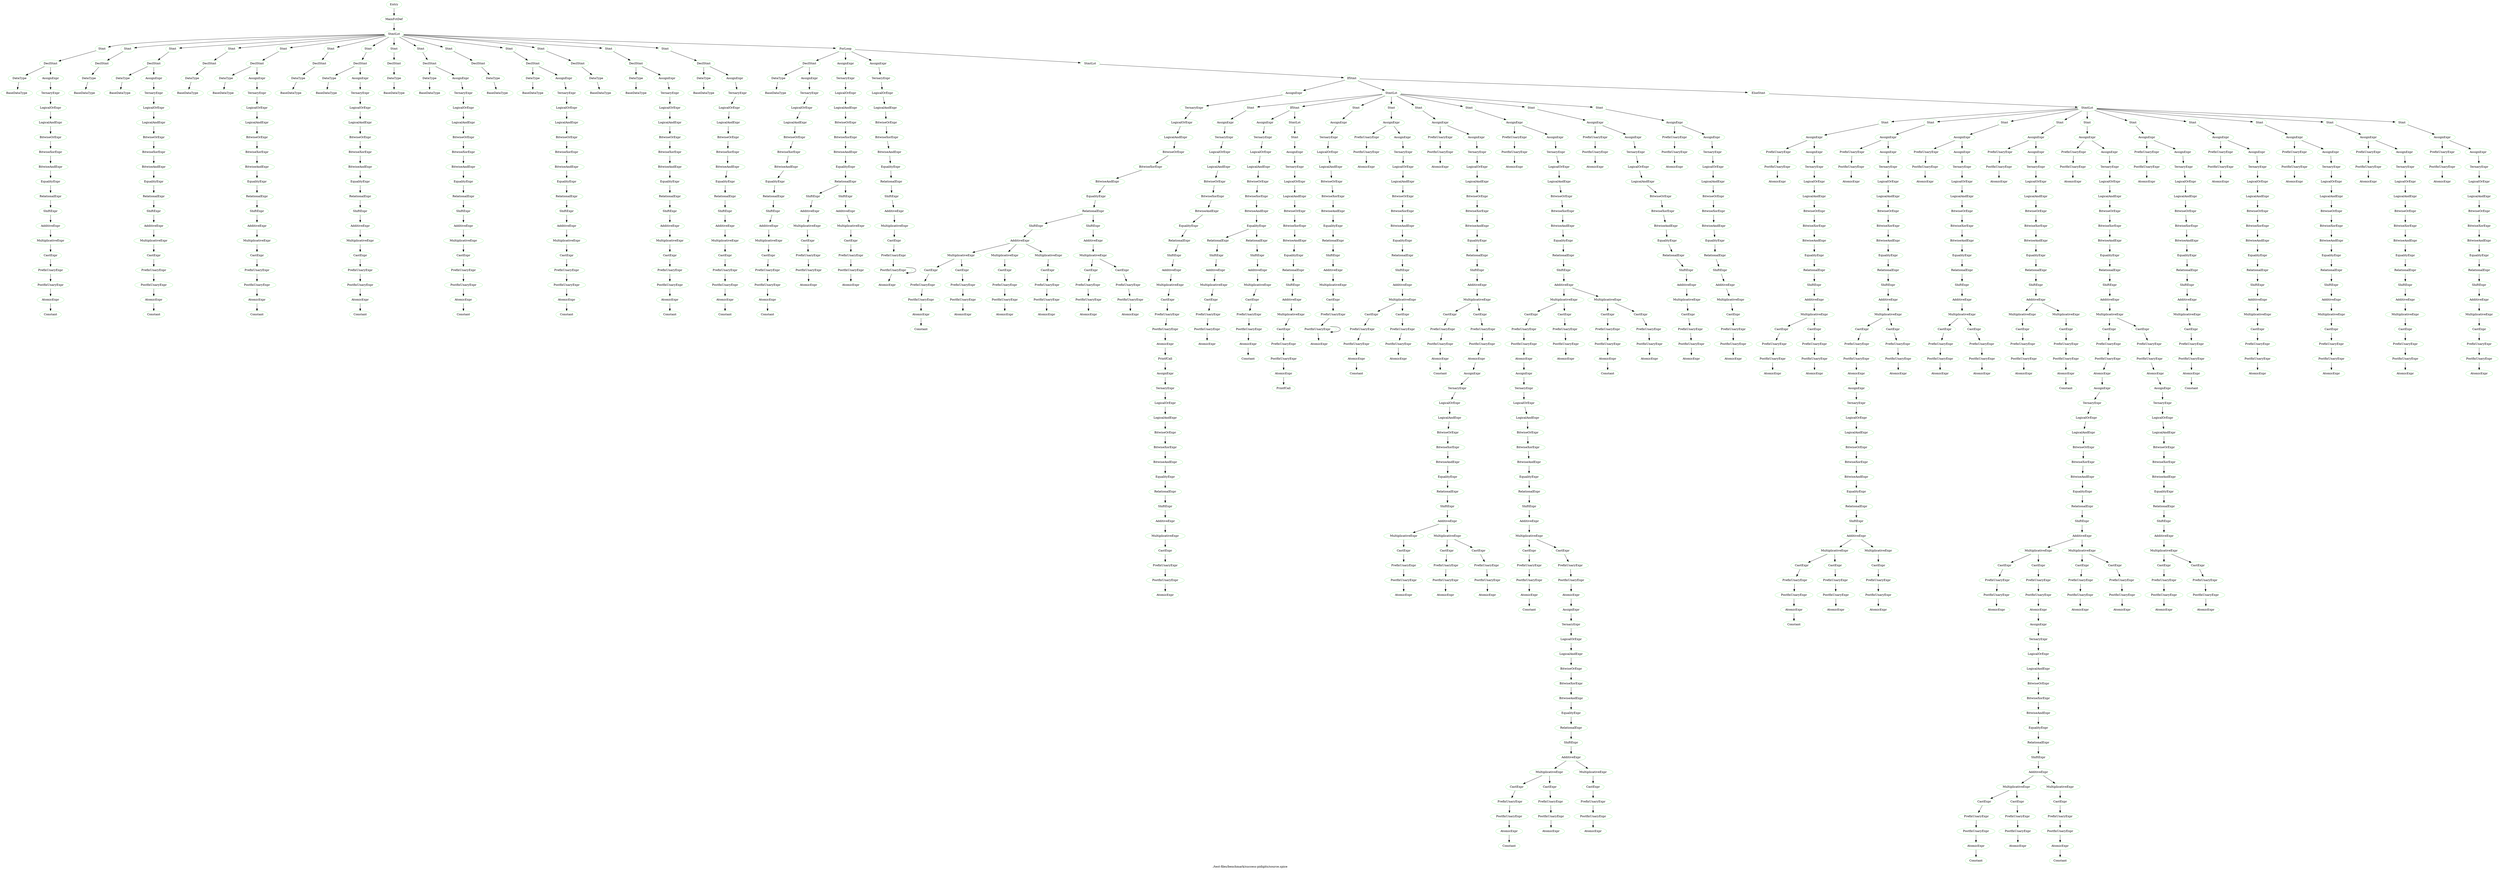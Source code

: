 digraph {
 rankdir="TB";
 label="./test-files/benchmark/success-pidigits/source.spice";
 L1C1_Entry [color="lightgreen",label="Entry"];
 L4C1_MainFctDef [color="lightgreen",label="MainFctDef"];
 L1C1_Entry -> L4C1_MainFctDef;
 L5C5_StmtLst [color="lightgreen",label="StmtLst"];
 L4C1_MainFctDef -> L5C5_StmtLst;
 L5C5_Stmt [color="lightgreen",label="Stmt"];
 L5C5_StmtLst -> L5C5_Stmt;
 L5C5_DeclStmt [color="lightgreen",label="DeclStmt"];
 L5C5_Stmt -> L5C5_DeclStmt;
 L5C5_DataType [color="lightgreen",label="DataType"];
 L5C5_DeclStmt -> L5C5_DataType;
 L5C5_BaseDataType [color="lightgreen",label="BaseDataType"];
 L5C5_DataType -> L5C5_BaseDataType;
 L5C14_AssignExpr [color="lightgreen",label="AssignExpr"];
 L5C5_DeclStmt -> L5C14_AssignExpr;
 L5C14_TernaryExpr [color="lightgreen",label="TernaryExpr"];
 L5C14_AssignExpr -> L5C14_TernaryExpr;
 L5C14_LogicalOrExpr [color="lightgreen",label="LogicalOrExpr"];
 L5C14_TernaryExpr -> L5C14_LogicalOrExpr;
 L5C14_LogicalAndExpr [color="lightgreen",label="LogicalAndExpr"];
 L5C14_LogicalOrExpr -> L5C14_LogicalAndExpr;
 L5C14_BitwiseOrExpr [color="lightgreen",label="BitwiseOrExpr"];
 L5C14_LogicalAndExpr -> L5C14_BitwiseOrExpr;
 L5C14_BitwiseXorExpr [color="lightgreen",label="BitwiseXorExpr"];
 L5C14_BitwiseOrExpr -> L5C14_BitwiseXorExpr;
 L5C14_BitwiseAndExpr [color="lightgreen",label="BitwiseAndExpr"];
 L5C14_BitwiseXorExpr -> L5C14_BitwiseAndExpr;
 L5C14_EqualityExpr [color="lightgreen",label="EqualityExpr"];
 L5C14_BitwiseAndExpr -> L5C14_EqualityExpr;
 L5C14_RelationalExpr [color="lightgreen",label="RelationalExpr"];
 L5C14_EqualityExpr -> L5C14_RelationalExpr;
 L5C14_ShiftExpr [color="lightgreen",label="ShiftExpr"];
 L5C14_RelationalExpr -> L5C14_ShiftExpr;
 L5C14_AdditiveExpr [color="lightgreen",label="AdditiveExpr"];
 L5C14_ShiftExpr -> L5C14_AdditiveExpr;
 L5C14_MultiplicativeExpr [color="lightgreen",label="MultiplicativeExpr"];
 L5C14_AdditiveExpr -> L5C14_MultiplicativeExpr;
 L5C14_CastExpr [color="lightgreen",label="CastExpr"];
 L5C14_MultiplicativeExpr -> L5C14_CastExpr;
 L5C14_PrefixUnaryExpr [color="lightgreen",label="PrefixUnaryExpr"];
 L5C14_CastExpr -> L5C14_PrefixUnaryExpr;
 L5C14_PostfixUnaryExpr [color="lightgreen",label="PostfixUnaryExpr"];
 L5C14_PrefixUnaryExpr -> L5C14_PostfixUnaryExpr;
 L5C14_AtomicExpr [color="lightgreen",label="AtomicExpr"];
 L5C14_PostfixUnaryExpr -> L5C14_AtomicExpr;
 L5C14_Constant [color="lightgreen",label="Constant"];
 L5C14_AtomicExpr -> L5C14_Constant;
 L6C5_Stmt [color="lightgreen",label="Stmt"];
 L5C5_StmtLst -> L6C5_Stmt;
 L6C5_DeclStmt [color="lightgreen",label="DeclStmt"];
 L6C5_Stmt -> L6C5_DeclStmt;
 L6C5_DataType [color="lightgreen",label="DataType"];
 L6C5_DeclStmt -> L6C5_DataType;
 L6C5_BaseDataType [color="lightgreen",label="BaseDataType"];
 L6C5_DataType -> L6C5_BaseDataType;
 L7C5_Stmt [color="lightgreen",label="Stmt"];
 L5C5_StmtLst -> L7C5_Stmt;
 L7C5_DeclStmt [color="lightgreen",label="DeclStmt"];
 L7C5_Stmt -> L7C5_DeclStmt;
 L7C5_DataType [color="lightgreen",label="DataType"];
 L7C5_DeclStmt -> L7C5_DataType;
 L7C5_BaseDataType [color="lightgreen",label="BaseDataType"];
 L7C5_DataType -> L7C5_BaseDataType;
 L7C14_AssignExpr [color="lightgreen",label="AssignExpr"];
 L7C5_DeclStmt -> L7C14_AssignExpr;
 L7C14_TernaryExpr [color="lightgreen",label="TernaryExpr"];
 L7C14_AssignExpr -> L7C14_TernaryExpr;
 L7C14_LogicalOrExpr [color="lightgreen",label="LogicalOrExpr"];
 L7C14_TernaryExpr -> L7C14_LogicalOrExpr;
 L7C14_LogicalAndExpr [color="lightgreen",label="LogicalAndExpr"];
 L7C14_LogicalOrExpr -> L7C14_LogicalAndExpr;
 L7C14_BitwiseOrExpr [color="lightgreen",label="BitwiseOrExpr"];
 L7C14_LogicalAndExpr -> L7C14_BitwiseOrExpr;
 L7C14_BitwiseXorExpr [color="lightgreen",label="BitwiseXorExpr"];
 L7C14_BitwiseOrExpr -> L7C14_BitwiseXorExpr;
 L7C14_BitwiseAndExpr [color="lightgreen",label="BitwiseAndExpr"];
 L7C14_BitwiseXorExpr -> L7C14_BitwiseAndExpr;
 L7C14_EqualityExpr [color="lightgreen",label="EqualityExpr"];
 L7C14_BitwiseAndExpr -> L7C14_EqualityExpr;
 L7C14_RelationalExpr [color="lightgreen",label="RelationalExpr"];
 L7C14_EqualityExpr -> L7C14_RelationalExpr;
 L7C14_ShiftExpr [color="lightgreen",label="ShiftExpr"];
 L7C14_RelationalExpr -> L7C14_ShiftExpr;
 L7C14_AdditiveExpr [color="lightgreen",label="AdditiveExpr"];
 L7C14_ShiftExpr -> L7C14_AdditiveExpr;
 L7C14_MultiplicativeExpr [color="lightgreen",label="MultiplicativeExpr"];
 L7C14_AdditiveExpr -> L7C14_MultiplicativeExpr;
 L7C14_CastExpr [color="lightgreen",label="CastExpr"];
 L7C14_MultiplicativeExpr -> L7C14_CastExpr;
 L7C14_PrefixUnaryExpr [color="lightgreen",label="PrefixUnaryExpr"];
 L7C14_CastExpr -> L7C14_PrefixUnaryExpr;
 L7C14_PostfixUnaryExpr [color="lightgreen",label="PostfixUnaryExpr"];
 L7C14_PrefixUnaryExpr -> L7C14_PostfixUnaryExpr;
 L7C14_AtomicExpr [color="lightgreen",label="AtomicExpr"];
 L7C14_PostfixUnaryExpr -> L7C14_AtomicExpr;
 L7C14_Constant [color="lightgreen",label="Constant"];
 L7C14_AtomicExpr -> L7C14_Constant;
 L8C5_Stmt [color="lightgreen",label="Stmt"];
 L5C5_StmtLst -> L8C5_Stmt;
 L8C5_DeclStmt [color="lightgreen",label="DeclStmt"];
 L8C5_Stmt -> L8C5_DeclStmt;
 L8C5_DataType [color="lightgreen",label="DataType"];
 L8C5_DeclStmt -> L8C5_DataType;
 L8C5_BaseDataType [color="lightgreen",label="BaseDataType"];
 L8C5_DataType -> L8C5_BaseDataType;
 L9C5_Stmt [color="lightgreen",label="Stmt"];
 L5C5_StmtLst -> L9C5_Stmt;
 L9C5_DeclStmt [color="lightgreen",label="DeclStmt"];
 L9C5_Stmt -> L9C5_DeclStmt;
 L9C5_DataType [color="lightgreen",label="DataType"];
 L9C5_DeclStmt -> L9C5_DataType;
 L9C5_BaseDataType [color="lightgreen",label="BaseDataType"];
 L9C5_DataType -> L9C5_BaseDataType;
 L9C14_AssignExpr [color="lightgreen",label="AssignExpr"];
 L9C5_DeclStmt -> L9C14_AssignExpr;
 L9C14_TernaryExpr [color="lightgreen",label="TernaryExpr"];
 L9C14_AssignExpr -> L9C14_TernaryExpr;
 L9C14_LogicalOrExpr [color="lightgreen",label="LogicalOrExpr"];
 L9C14_TernaryExpr -> L9C14_LogicalOrExpr;
 L9C14_LogicalAndExpr [color="lightgreen",label="LogicalAndExpr"];
 L9C14_LogicalOrExpr -> L9C14_LogicalAndExpr;
 L9C14_BitwiseOrExpr [color="lightgreen",label="BitwiseOrExpr"];
 L9C14_LogicalAndExpr -> L9C14_BitwiseOrExpr;
 L9C14_BitwiseXorExpr [color="lightgreen",label="BitwiseXorExpr"];
 L9C14_BitwiseOrExpr -> L9C14_BitwiseXorExpr;
 L9C14_BitwiseAndExpr [color="lightgreen",label="BitwiseAndExpr"];
 L9C14_BitwiseXorExpr -> L9C14_BitwiseAndExpr;
 L9C14_EqualityExpr [color="lightgreen",label="EqualityExpr"];
 L9C14_BitwiseAndExpr -> L9C14_EqualityExpr;
 L9C14_RelationalExpr [color="lightgreen",label="RelationalExpr"];
 L9C14_EqualityExpr -> L9C14_RelationalExpr;
 L9C14_ShiftExpr [color="lightgreen",label="ShiftExpr"];
 L9C14_RelationalExpr -> L9C14_ShiftExpr;
 L9C14_AdditiveExpr [color="lightgreen",label="AdditiveExpr"];
 L9C14_ShiftExpr -> L9C14_AdditiveExpr;
 L9C14_MultiplicativeExpr [color="lightgreen",label="MultiplicativeExpr"];
 L9C14_AdditiveExpr -> L9C14_MultiplicativeExpr;
 L9C14_CastExpr [color="lightgreen",label="CastExpr"];
 L9C14_MultiplicativeExpr -> L9C14_CastExpr;
 L9C14_PrefixUnaryExpr [color="lightgreen",label="PrefixUnaryExpr"];
 L9C14_CastExpr -> L9C14_PrefixUnaryExpr;
 L9C14_PostfixUnaryExpr [color="lightgreen",label="PostfixUnaryExpr"];
 L9C14_PrefixUnaryExpr -> L9C14_PostfixUnaryExpr;
 L9C14_AtomicExpr [color="lightgreen",label="AtomicExpr"];
 L9C14_PostfixUnaryExpr -> L9C14_AtomicExpr;
 L9C14_Constant [color="lightgreen",label="Constant"];
 L9C14_AtomicExpr -> L9C14_Constant;
 L10C5_Stmt [color="lightgreen",label="Stmt"];
 L5C5_StmtLst -> L10C5_Stmt;
 L10C5_DeclStmt [color="lightgreen",label="DeclStmt"];
 L10C5_Stmt -> L10C5_DeclStmt;
 L10C5_DataType [color="lightgreen",label="DataType"];
 L10C5_DeclStmt -> L10C5_DataType;
 L10C5_BaseDataType [color="lightgreen",label="BaseDataType"];
 L10C5_DataType -> L10C5_BaseDataType;
 L11C5_Stmt [color="lightgreen",label="Stmt"];
 L5C5_StmtLst -> L11C5_Stmt;
 L11C5_DeclStmt [color="lightgreen",label="DeclStmt"];
 L11C5_Stmt -> L11C5_DeclStmt;
 L11C5_DataType [color="lightgreen",label="DataType"];
 L11C5_DeclStmt -> L11C5_DataType;
 L11C5_BaseDataType [color="lightgreen",label="BaseDataType"];
 L11C5_DataType -> L11C5_BaseDataType;
 L11C14_AssignExpr [color="lightgreen",label="AssignExpr"];
 L11C5_DeclStmt -> L11C14_AssignExpr;
 L11C14_TernaryExpr [color="lightgreen",label="TernaryExpr"];
 L11C14_AssignExpr -> L11C14_TernaryExpr;
 L11C14_LogicalOrExpr [color="lightgreen",label="LogicalOrExpr"];
 L11C14_TernaryExpr -> L11C14_LogicalOrExpr;
 L11C14_LogicalAndExpr [color="lightgreen",label="LogicalAndExpr"];
 L11C14_LogicalOrExpr -> L11C14_LogicalAndExpr;
 L11C14_BitwiseOrExpr [color="lightgreen",label="BitwiseOrExpr"];
 L11C14_LogicalAndExpr -> L11C14_BitwiseOrExpr;
 L11C14_BitwiseXorExpr [color="lightgreen",label="BitwiseXorExpr"];
 L11C14_BitwiseOrExpr -> L11C14_BitwiseXorExpr;
 L11C14_BitwiseAndExpr [color="lightgreen",label="BitwiseAndExpr"];
 L11C14_BitwiseXorExpr -> L11C14_BitwiseAndExpr;
 L11C14_EqualityExpr [color="lightgreen",label="EqualityExpr"];
 L11C14_BitwiseAndExpr -> L11C14_EqualityExpr;
 L11C14_RelationalExpr [color="lightgreen",label="RelationalExpr"];
 L11C14_EqualityExpr -> L11C14_RelationalExpr;
 L11C14_ShiftExpr [color="lightgreen",label="ShiftExpr"];
 L11C14_RelationalExpr -> L11C14_ShiftExpr;
 L11C14_AdditiveExpr [color="lightgreen",label="AdditiveExpr"];
 L11C14_ShiftExpr -> L11C14_AdditiveExpr;
 L11C14_MultiplicativeExpr [color="lightgreen",label="MultiplicativeExpr"];
 L11C14_AdditiveExpr -> L11C14_MultiplicativeExpr;
 L11C14_CastExpr [color="lightgreen",label="CastExpr"];
 L11C14_MultiplicativeExpr -> L11C14_CastExpr;
 L11C14_PrefixUnaryExpr [color="lightgreen",label="PrefixUnaryExpr"];
 L11C14_CastExpr -> L11C14_PrefixUnaryExpr;
 L11C14_PostfixUnaryExpr [color="lightgreen",label="PostfixUnaryExpr"];
 L11C14_PrefixUnaryExpr -> L11C14_PostfixUnaryExpr;
 L11C14_AtomicExpr [color="lightgreen",label="AtomicExpr"];
 L11C14_PostfixUnaryExpr -> L11C14_AtomicExpr;
 L11C14_Constant [color="lightgreen",label="Constant"];
 L11C14_AtomicExpr -> L11C14_Constant;
 L12C5_Stmt [color="lightgreen",label="Stmt"];
 L5C5_StmtLst -> L12C5_Stmt;
 L12C5_DeclStmt [color="lightgreen",label="DeclStmt"];
 L12C5_Stmt -> L12C5_DeclStmt;
 L12C5_DataType [color="lightgreen",label="DataType"];
 L12C5_DeclStmt -> L12C5_DataType;
 L12C5_BaseDataType [color="lightgreen",label="BaseDataType"];
 L12C5_DataType -> L12C5_BaseDataType;
 L13C5_Stmt [color="lightgreen",label="Stmt"];
 L5C5_StmtLst -> L13C5_Stmt;
 L13C5_DeclStmt [color="lightgreen",label="DeclStmt"];
 L13C5_Stmt -> L13C5_DeclStmt;
 L13C5_DataType [color="lightgreen",label="DataType"];
 L13C5_DeclStmt -> L13C5_DataType;
 L13C5_BaseDataType [color="lightgreen",label="BaseDataType"];
 L13C5_DataType -> L13C5_BaseDataType;
 L13C14_AssignExpr [color="lightgreen",label="AssignExpr"];
 L13C5_DeclStmt -> L13C14_AssignExpr;
 L13C14_TernaryExpr [color="lightgreen",label="TernaryExpr"];
 L13C14_AssignExpr -> L13C14_TernaryExpr;
 L13C14_LogicalOrExpr [color="lightgreen",label="LogicalOrExpr"];
 L13C14_TernaryExpr -> L13C14_LogicalOrExpr;
 L13C14_LogicalAndExpr [color="lightgreen",label="LogicalAndExpr"];
 L13C14_LogicalOrExpr -> L13C14_LogicalAndExpr;
 L13C14_BitwiseOrExpr [color="lightgreen",label="BitwiseOrExpr"];
 L13C14_LogicalAndExpr -> L13C14_BitwiseOrExpr;
 L13C14_BitwiseXorExpr [color="lightgreen",label="BitwiseXorExpr"];
 L13C14_BitwiseOrExpr -> L13C14_BitwiseXorExpr;
 L13C14_BitwiseAndExpr [color="lightgreen",label="BitwiseAndExpr"];
 L13C14_BitwiseXorExpr -> L13C14_BitwiseAndExpr;
 L13C14_EqualityExpr [color="lightgreen",label="EqualityExpr"];
 L13C14_BitwiseAndExpr -> L13C14_EqualityExpr;
 L13C14_RelationalExpr [color="lightgreen",label="RelationalExpr"];
 L13C14_EqualityExpr -> L13C14_RelationalExpr;
 L13C14_ShiftExpr [color="lightgreen",label="ShiftExpr"];
 L13C14_RelationalExpr -> L13C14_ShiftExpr;
 L13C14_AdditiveExpr [color="lightgreen",label="AdditiveExpr"];
 L13C14_ShiftExpr -> L13C14_AdditiveExpr;
 L13C14_MultiplicativeExpr [color="lightgreen",label="MultiplicativeExpr"];
 L13C14_AdditiveExpr -> L13C14_MultiplicativeExpr;
 L13C14_CastExpr [color="lightgreen",label="CastExpr"];
 L13C14_MultiplicativeExpr -> L13C14_CastExpr;
 L13C14_PrefixUnaryExpr [color="lightgreen",label="PrefixUnaryExpr"];
 L13C14_CastExpr -> L13C14_PrefixUnaryExpr;
 L13C14_PostfixUnaryExpr [color="lightgreen",label="PostfixUnaryExpr"];
 L13C14_PrefixUnaryExpr -> L13C14_PostfixUnaryExpr;
 L13C14_AtomicExpr [color="lightgreen",label="AtomicExpr"];
 L13C14_PostfixUnaryExpr -> L13C14_AtomicExpr;
 L13C14_Constant [color="lightgreen",label="Constant"];
 L13C14_AtomicExpr -> L13C14_Constant;
 L14C5_Stmt [color="lightgreen",label="Stmt"];
 L5C5_StmtLst -> L14C5_Stmt;
 L14C5_DeclStmt [color="lightgreen",label="DeclStmt"];
 L14C5_Stmt -> L14C5_DeclStmt;
 L14C5_DataType [color="lightgreen",label="DataType"];
 L14C5_DeclStmt -> L14C5_DataType;
 L14C5_BaseDataType [color="lightgreen",label="BaseDataType"];
 L14C5_DataType -> L14C5_BaseDataType;
 L15C5_Stmt [color="lightgreen",label="Stmt"];
 L5C5_StmtLst -> L15C5_Stmt;
 L15C5_DeclStmt [color="lightgreen",label="DeclStmt"];
 L15C5_Stmt -> L15C5_DeclStmt;
 L15C5_DataType [color="lightgreen",label="DataType"];
 L15C5_DeclStmt -> L15C5_DataType;
 L15C5_BaseDataType [color="lightgreen",label="BaseDataType"];
 L15C5_DataType -> L15C5_BaseDataType;
 L15C14_AssignExpr [color="lightgreen",label="AssignExpr"];
 L15C5_DeclStmt -> L15C14_AssignExpr;
 L15C14_TernaryExpr [color="lightgreen",label="TernaryExpr"];
 L15C14_AssignExpr -> L15C14_TernaryExpr;
 L15C14_LogicalOrExpr [color="lightgreen",label="LogicalOrExpr"];
 L15C14_TernaryExpr -> L15C14_LogicalOrExpr;
 L15C14_LogicalAndExpr [color="lightgreen",label="LogicalAndExpr"];
 L15C14_LogicalOrExpr -> L15C14_LogicalAndExpr;
 L15C14_BitwiseOrExpr [color="lightgreen",label="BitwiseOrExpr"];
 L15C14_LogicalAndExpr -> L15C14_BitwiseOrExpr;
 L15C14_BitwiseXorExpr [color="lightgreen",label="BitwiseXorExpr"];
 L15C14_BitwiseOrExpr -> L15C14_BitwiseXorExpr;
 L15C14_BitwiseAndExpr [color="lightgreen",label="BitwiseAndExpr"];
 L15C14_BitwiseXorExpr -> L15C14_BitwiseAndExpr;
 L15C14_EqualityExpr [color="lightgreen",label="EqualityExpr"];
 L15C14_BitwiseAndExpr -> L15C14_EqualityExpr;
 L15C14_RelationalExpr [color="lightgreen",label="RelationalExpr"];
 L15C14_EqualityExpr -> L15C14_RelationalExpr;
 L15C14_ShiftExpr [color="lightgreen",label="ShiftExpr"];
 L15C14_RelationalExpr -> L15C14_ShiftExpr;
 L15C14_AdditiveExpr [color="lightgreen",label="AdditiveExpr"];
 L15C14_ShiftExpr -> L15C14_AdditiveExpr;
 L15C14_MultiplicativeExpr [color="lightgreen",label="MultiplicativeExpr"];
 L15C14_AdditiveExpr -> L15C14_MultiplicativeExpr;
 L15C14_CastExpr [color="lightgreen",label="CastExpr"];
 L15C14_MultiplicativeExpr -> L15C14_CastExpr;
 L15C14_PrefixUnaryExpr [color="lightgreen",label="PrefixUnaryExpr"];
 L15C14_CastExpr -> L15C14_PrefixUnaryExpr;
 L15C14_PostfixUnaryExpr [color="lightgreen",label="PostfixUnaryExpr"];
 L15C14_PrefixUnaryExpr -> L15C14_PostfixUnaryExpr;
 L15C14_AtomicExpr [color="lightgreen",label="AtomicExpr"];
 L15C14_PostfixUnaryExpr -> L15C14_AtomicExpr;
 L15C14_Constant [color="lightgreen",label="Constant"];
 L15C14_AtomicExpr -> L15C14_Constant;
 L16C5_Stmt [color="lightgreen",label="Stmt"];
 L5C5_StmtLst -> L16C5_Stmt;
 L16C5_DeclStmt [color="lightgreen",label="DeclStmt"];
 L16C5_Stmt -> L16C5_DeclStmt;
 L16C5_DataType [color="lightgreen",label="DataType"];
 L16C5_DeclStmt -> L16C5_DataType;
 L16C5_BaseDataType [color="lightgreen",label="BaseDataType"];
 L16C5_DataType -> L16C5_BaseDataType;
 L18C5_Stmt [color="lightgreen",label="Stmt"];
 L5C5_StmtLst -> L18C5_Stmt;
 L18C5_DeclStmt [color="lightgreen",label="DeclStmt"];
 L18C5_Stmt -> L18C5_DeclStmt;
 L18C5_DataType [color="lightgreen",label="DataType"];
 L18C5_DeclStmt -> L18C5_DataType;
 L18C5_BaseDataType [color="lightgreen",label="BaseDataType"];
 L18C5_DataType -> L18C5_BaseDataType;
 L18C22_AssignExpr [color="lightgreen",label="AssignExpr"];
 L18C5_DeclStmt -> L18C22_AssignExpr;
 L18C22_TernaryExpr [color="lightgreen",label="TernaryExpr"];
 L18C22_AssignExpr -> L18C22_TernaryExpr;
 L18C22_LogicalOrExpr [color="lightgreen",label="LogicalOrExpr"];
 L18C22_TernaryExpr -> L18C22_LogicalOrExpr;
 L18C22_LogicalAndExpr [color="lightgreen",label="LogicalAndExpr"];
 L18C22_LogicalOrExpr -> L18C22_LogicalAndExpr;
 L18C22_BitwiseOrExpr [color="lightgreen",label="BitwiseOrExpr"];
 L18C22_LogicalAndExpr -> L18C22_BitwiseOrExpr;
 L18C22_BitwiseXorExpr [color="lightgreen",label="BitwiseXorExpr"];
 L18C22_BitwiseOrExpr -> L18C22_BitwiseXorExpr;
 L18C22_BitwiseAndExpr [color="lightgreen",label="BitwiseAndExpr"];
 L18C22_BitwiseXorExpr -> L18C22_BitwiseAndExpr;
 L18C22_EqualityExpr [color="lightgreen",label="EqualityExpr"];
 L18C22_BitwiseAndExpr -> L18C22_EqualityExpr;
 L18C22_RelationalExpr [color="lightgreen",label="RelationalExpr"];
 L18C22_EqualityExpr -> L18C22_RelationalExpr;
 L18C22_ShiftExpr [color="lightgreen",label="ShiftExpr"];
 L18C22_RelationalExpr -> L18C22_ShiftExpr;
 L18C22_AdditiveExpr [color="lightgreen",label="AdditiveExpr"];
 L18C22_ShiftExpr -> L18C22_AdditiveExpr;
 L18C22_MultiplicativeExpr [color="lightgreen",label="MultiplicativeExpr"];
 L18C22_AdditiveExpr -> L18C22_MultiplicativeExpr;
 L18C22_CastExpr [color="lightgreen",label="CastExpr"];
 L18C22_MultiplicativeExpr -> L18C22_CastExpr;
 L18C22_PrefixUnaryExpr [color="lightgreen",label="PrefixUnaryExpr"];
 L18C22_CastExpr -> L18C22_PrefixUnaryExpr;
 L18C22_PostfixUnaryExpr [color="lightgreen",label="PostfixUnaryExpr"];
 L18C22_PrefixUnaryExpr -> L18C22_PostfixUnaryExpr;
 L18C22_AtomicExpr [color="lightgreen",label="AtomicExpr"];
 L18C22_PostfixUnaryExpr -> L18C22_AtomicExpr;
 L18C22_Constant [color="lightgreen",label="Constant"];
 L18C22_AtomicExpr -> L18C22_Constant;
 L19C5_Stmt [color="lightgreen",label="Stmt"];
 L5C5_StmtLst -> L19C5_Stmt;
 L19C5_DeclStmt [color="lightgreen",label="DeclStmt"];
 L19C5_Stmt -> L19C5_DeclStmt;
 L19C5_DataType [color="lightgreen",label="DataType"];
 L19C5_DeclStmt -> L19C5_DataType;
 L19C5_BaseDataType [color="lightgreen",label="BaseDataType"];
 L19C5_DataType -> L19C5_BaseDataType;
 L19C25_AssignExpr [color="lightgreen",label="AssignExpr"];
 L19C5_DeclStmt -> L19C25_AssignExpr;
 L19C25_TernaryExpr [color="lightgreen",label="TernaryExpr"];
 L19C25_AssignExpr -> L19C25_TernaryExpr;
 L19C25_LogicalOrExpr [color="lightgreen",label="LogicalOrExpr"];
 L19C25_TernaryExpr -> L19C25_LogicalOrExpr;
 L19C25_LogicalAndExpr [color="lightgreen",label="LogicalAndExpr"];
 L19C25_LogicalOrExpr -> L19C25_LogicalAndExpr;
 L19C25_BitwiseOrExpr [color="lightgreen",label="BitwiseOrExpr"];
 L19C25_LogicalAndExpr -> L19C25_BitwiseOrExpr;
 L19C25_BitwiseXorExpr [color="lightgreen",label="BitwiseXorExpr"];
 L19C25_BitwiseOrExpr -> L19C25_BitwiseXorExpr;
 L19C25_BitwiseAndExpr [color="lightgreen",label="BitwiseAndExpr"];
 L19C25_BitwiseXorExpr -> L19C25_BitwiseAndExpr;
 L19C25_EqualityExpr [color="lightgreen",label="EqualityExpr"];
 L19C25_BitwiseAndExpr -> L19C25_EqualityExpr;
 L19C25_RelationalExpr [color="lightgreen",label="RelationalExpr"];
 L19C25_EqualityExpr -> L19C25_RelationalExpr;
 L19C25_ShiftExpr [color="lightgreen",label="ShiftExpr"];
 L19C25_RelationalExpr -> L19C25_ShiftExpr;
 L19C25_AdditiveExpr [color="lightgreen",label="AdditiveExpr"];
 L19C25_ShiftExpr -> L19C25_AdditiveExpr;
 L19C25_MultiplicativeExpr [color="lightgreen",label="MultiplicativeExpr"];
 L19C25_AdditiveExpr -> L19C25_MultiplicativeExpr;
 L19C25_CastExpr [color="lightgreen",label="CastExpr"];
 L19C25_MultiplicativeExpr -> L19C25_CastExpr;
 L19C25_PrefixUnaryExpr [color="lightgreen",label="PrefixUnaryExpr"];
 L19C25_CastExpr -> L19C25_PrefixUnaryExpr;
 L19C25_PostfixUnaryExpr [color="lightgreen",label="PostfixUnaryExpr"];
 L19C25_PrefixUnaryExpr -> L19C25_PostfixUnaryExpr;
 L19C25_AtomicExpr [color="lightgreen",label="AtomicExpr"];
 L19C25_PostfixUnaryExpr -> L19C25_AtomicExpr;
 L19C25_Constant [color="lightgreen",label="Constant"];
 L19C25_AtomicExpr -> L19C25_Constant;
 L21C5_ForLoop [color="lightgreen",label="ForLoop"];
 L5C5_StmtLst -> L21C5_ForLoop;
 L21C9_DeclStmt [color="lightgreen",label="DeclStmt"];
 L21C5_ForLoop -> L21C9_DeclStmt;
 L21C9_DataType [color="lightgreen",label="DataType"];
 L21C9_DeclStmt -> L21C9_DataType;
 L21C9_BaseDataType [color="lightgreen",label="BaseDataType"];
 L21C9_DataType -> L21C9_BaseDataType;
 L21C17_AssignExpr [color="lightgreen",label="AssignExpr"];
 L21C9_DeclStmt -> L21C17_AssignExpr;
 L21C17_TernaryExpr [color="lightgreen",label="TernaryExpr"];
 L21C17_AssignExpr -> L21C17_TernaryExpr;
 L21C17_LogicalOrExpr [color="lightgreen",label="LogicalOrExpr"];
 L21C17_TernaryExpr -> L21C17_LogicalOrExpr;
 L21C17_LogicalAndExpr [color="lightgreen",label="LogicalAndExpr"];
 L21C17_LogicalOrExpr -> L21C17_LogicalAndExpr;
 L21C17_BitwiseOrExpr [color="lightgreen",label="BitwiseOrExpr"];
 L21C17_LogicalAndExpr -> L21C17_BitwiseOrExpr;
 L21C17_BitwiseXorExpr [color="lightgreen",label="BitwiseXorExpr"];
 L21C17_BitwiseOrExpr -> L21C17_BitwiseXorExpr;
 L21C17_BitwiseAndExpr [color="lightgreen",label="BitwiseAndExpr"];
 L21C17_BitwiseXorExpr -> L21C17_BitwiseAndExpr;
 L21C17_EqualityExpr [color="lightgreen",label="EqualityExpr"];
 L21C17_BitwiseAndExpr -> L21C17_EqualityExpr;
 L21C17_RelationalExpr [color="lightgreen",label="RelationalExpr"];
 L21C17_EqualityExpr -> L21C17_RelationalExpr;
 L21C17_ShiftExpr [color="lightgreen",label="ShiftExpr"];
 L21C17_RelationalExpr -> L21C17_ShiftExpr;
 L21C17_AdditiveExpr [color="lightgreen",label="AdditiveExpr"];
 L21C17_ShiftExpr -> L21C17_AdditiveExpr;
 L21C17_MultiplicativeExpr [color="lightgreen",label="MultiplicativeExpr"];
 L21C17_AdditiveExpr -> L21C17_MultiplicativeExpr;
 L21C17_CastExpr [color="lightgreen",label="CastExpr"];
 L21C17_MultiplicativeExpr -> L21C17_CastExpr;
 L21C17_PrefixUnaryExpr [color="lightgreen",label="PrefixUnaryExpr"];
 L21C17_CastExpr -> L21C17_PrefixUnaryExpr;
 L21C17_PostfixUnaryExpr [color="lightgreen",label="PostfixUnaryExpr"];
 L21C17_PrefixUnaryExpr -> L21C17_PostfixUnaryExpr;
 L21C17_AtomicExpr [color="lightgreen",label="AtomicExpr"];
 L21C17_PostfixUnaryExpr -> L21C17_AtomicExpr;
 L21C17_Constant [color="lightgreen",label="Constant"];
 L21C17_AtomicExpr -> L21C17_Constant;
 L21C20_AssignExpr [color="lightgreen",label="AssignExpr"];
 L21C5_ForLoop -> L21C20_AssignExpr;
 L21C20_TernaryExpr [color="lightgreen",label="TernaryExpr"];
 L21C20_AssignExpr -> L21C20_TernaryExpr;
 L21C20_LogicalOrExpr [color="lightgreen",label="LogicalOrExpr"];
 L21C20_TernaryExpr -> L21C20_LogicalOrExpr;
 L21C20_LogicalAndExpr [color="lightgreen",label="LogicalAndExpr"];
 L21C20_LogicalOrExpr -> L21C20_LogicalAndExpr;
 L21C20_BitwiseOrExpr [color="lightgreen",label="BitwiseOrExpr"];
 L21C20_LogicalAndExpr -> L21C20_BitwiseOrExpr;
 L21C20_BitwiseXorExpr [color="lightgreen",label="BitwiseXorExpr"];
 L21C20_BitwiseOrExpr -> L21C20_BitwiseXorExpr;
 L21C20_BitwiseAndExpr [color="lightgreen",label="BitwiseAndExpr"];
 L21C20_BitwiseXorExpr -> L21C20_BitwiseAndExpr;
 L21C20_EqualityExpr [color="lightgreen",label="EqualityExpr"];
 L21C20_BitwiseAndExpr -> L21C20_EqualityExpr;
 L21C20_RelationalExpr [color="lightgreen",label="RelationalExpr"];
 L21C20_EqualityExpr -> L21C20_RelationalExpr;
 L21C20_ShiftExpr [color="lightgreen",label="ShiftExpr"];
 L21C20_RelationalExpr -> L21C20_ShiftExpr;
 L21C20_AdditiveExpr [color="lightgreen",label="AdditiveExpr"];
 L21C20_ShiftExpr -> L21C20_AdditiveExpr;
 L21C20_MultiplicativeExpr [color="lightgreen",label="MultiplicativeExpr"];
 L21C20_AdditiveExpr -> L21C20_MultiplicativeExpr;
 L21C20_CastExpr [color="lightgreen",label="CastExpr"];
 L21C20_MultiplicativeExpr -> L21C20_CastExpr;
 L21C20_PrefixUnaryExpr [color="lightgreen",label="PrefixUnaryExpr"];
 L21C20_CastExpr -> L21C20_PrefixUnaryExpr;
 L21C20_PostfixUnaryExpr [color="lightgreen",label="PostfixUnaryExpr"];
 L21C20_PrefixUnaryExpr -> L21C20_PostfixUnaryExpr;
 L21C20_AtomicExpr [color="lightgreen",label="AtomicExpr"];
 L21C20_PostfixUnaryExpr -> L21C20_AtomicExpr;
 L21C24_ShiftExpr [color="lightgreen",label="ShiftExpr"];
 L21C20_RelationalExpr -> L21C24_ShiftExpr;
 L21C24_AdditiveExpr [color="lightgreen",label="AdditiveExpr"];
 L21C24_ShiftExpr -> L21C24_AdditiveExpr;
 L21C24_MultiplicativeExpr [color="lightgreen",label="MultiplicativeExpr"];
 L21C24_AdditiveExpr -> L21C24_MultiplicativeExpr;
 L21C24_CastExpr [color="lightgreen",label="CastExpr"];
 L21C24_MultiplicativeExpr -> L21C24_CastExpr;
 L21C24_PrefixUnaryExpr [color="lightgreen",label="PrefixUnaryExpr"];
 L21C24_CastExpr -> L21C24_PrefixUnaryExpr;
 L21C24_PostfixUnaryExpr [color="lightgreen",label="PostfixUnaryExpr"];
 L21C24_PrefixUnaryExpr -> L21C24_PostfixUnaryExpr;
 L21C24_AtomicExpr [color="lightgreen",label="AtomicExpr"];
 L21C24_PostfixUnaryExpr -> L21C24_AtomicExpr;
 L21C36_AssignExpr [color="lightgreen",label="AssignExpr"];
 L21C5_ForLoop -> L21C36_AssignExpr;
 L21C36_TernaryExpr [color="lightgreen",label="TernaryExpr"];
 L21C36_AssignExpr -> L21C36_TernaryExpr;
 L21C36_LogicalOrExpr [color="lightgreen",label="LogicalOrExpr"];
 L21C36_TernaryExpr -> L21C36_LogicalOrExpr;
 L21C36_LogicalAndExpr [color="lightgreen",label="LogicalAndExpr"];
 L21C36_LogicalOrExpr -> L21C36_LogicalAndExpr;
 L21C36_BitwiseOrExpr [color="lightgreen",label="BitwiseOrExpr"];
 L21C36_LogicalAndExpr -> L21C36_BitwiseOrExpr;
 L21C36_BitwiseXorExpr [color="lightgreen",label="BitwiseXorExpr"];
 L21C36_BitwiseOrExpr -> L21C36_BitwiseXorExpr;
 L21C36_BitwiseAndExpr [color="lightgreen",label="BitwiseAndExpr"];
 L21C36_BitwiseXorExpr -> L21C36_BitwiseAndExpr;
 L21C36_EqualityExpr [color="lightgreen",label="EqualityExpr"];
 L21C36_BitwiseAndExpr -> L21C36_EqualityExpr;
 L21C36_RelationalExpr [color="lightgreen",label="RelationalExpr"];
 L21C36_EqualityExpr -> L21C36_RelationalExpr;
 L21C36_ShiftExpr [color="lightgreen",label="ShiftExpr"];
 L21C36_RelationalExpr -> L21C36_ShiftExpr;
 L21C36_AdditiveExpr [color="lightgreen",label="AdditiveExpr"];
 L21C36_ShiftExpr -> L21C36_AdditiveExpr;
 L21C36_MultiplicativeExpr [color="lightgreen",label="MultiplicativeExpr"];
 L21C36_AdditiveExpr -> L21C36_MultiplicativeExpr;
 L21C36_CastExpr [color="lightgreen",label="CastExpr"];
 L21C36_MultiplicativeExpr -> L21C36_CastExpr;
 L21C36_PrefixUnaryExpr [color="lightgreen",label="PrefixUnaryExpr"];
 L21C36_CastExpr -> L21C36_PrefixUnaryExpr;
 L21C36_PostfixUnaryExpr [color="lightgreen",label="PostfixUnaryExpr"];
 L21C36_PrefixUnaryExpr -> L21C36_PostfixUnaryExpr;
 L21C36_PostfixUnaryExpr [color="lightgreen",label="PostfixUnaryExpr"];
 L21C36_PostfixUnaryExpr -> L21C36_PostfixUnaryExpr;
 L21C36_AtomicExpr [color="lightgreen",label="AtomicExpr"];
 L21C36_PostfixUnaryExpr -> L21C36_AtomicExpr;
 L22C9_StmtLst [color="lightgreen",label="StmtLst"];
 L21C5_ForLoop -> L22C9_StmtLst;
 L22C9_IfStmt [color="lightgreen",label="IfStmt"];
 L22C9_StmtLst -> L22C9_IfStmt;
 L22C12_AssignExpr [color="lightgreen",label="AssignExpr"];
 L22C9_IfStmt -> L22C12_AssignExpr;
 L22C12_TernaryExpr [color="lightgreen",label="TernaryExpr"];
 L22C12_AssignExpr -> L22C12_TernaryExpr;
 L22C12_LogicalOrExpr [color="lightgreen",label="LogicalOrExpr"];
 L22C12_TernaryExpr -> L22C12_LogicalOrExpr;
 L22C12_LogicalAndExpr [color="lightgreen",label="LogicalAndExpr"];
 L22C12_LogicalOrExpr -> L22C12_LogicalAndExpr;
 L22C12_BitwiseOrExpr [color="lightgreen",label="BitwiseOrExpr"];
 L22C12_LogicalAndExpr -> L22C12_BitwiseOrExpr;
 L22C12_BitwiseXorExpr [color="lightgreen",label="BitwiseXorExpr"];
 L22C12_BitwiseOrExpr -> L22C12_BitwiseXorExpr;
 L22C12_BitwiseAndExpr [color="lightgreen",label="BitwiseAndExpr"];
 L22C12_BitwiseXorExpr -> L22C12_BitwiseAndExpr;
 L22C12_EqualityExpr [color="lightgreen",label="EqualityExpr"];
 L22C12_BitwiseAndExpr -> L22C12_EqualityExpr;
 L22C12_RelationalExpr [color="lightgreen",label="RelationalExpr"];
 L22C12_EqualityExpr -> L22C12_RelationalExpr;
 L22C12_ShiftExpr [color="lightgreen",label="ShiftExpr"];
 L22C12_RelationalExpr -> L22C12_ShiftExpr;
 L22C12_AdditiveExpr [color="lightgreen",label="AdditiveExpr"];
 L22C12_ShiftExpr -> L22C12_AdditiveExpr;
 L22C12_MultiplicativeExpr [color="lightgreen",label="MultiplicativeExpr"];
 L22C12_AdditiveExpr -> L22C12_MultiplicativeExpr;
 L22C12_CastExpr [color="lightgreen",label="CastExpr"];
 L22C12_MultiplicativeExpr -> L22C12_CastExpr;
 L22C12_PrefixUnaryExpr [color="lightgreen",label="PrefixUnaryExpr"];
 L22C12_CastExpr -> L22C12_PrefixUnaryExpr;
 L22C12_PostfixUnaryExpr [color="lightgreen",label="PostfixUnaryExpr"];
 L22C12_PrefixUnaryExpr -> L22C12_PostfixUnaryExpr;
 L22C12_AtomicExpr [color="lightgreen",label="AtomicExpr"];
 L22C12_PostfixUnaryExpr -> L22C12_AtomicExpr;
 L22C12_Constant [color="lightgreen",label="Constant"];
 L22C12_AtomicExpr -> L22C12_Constant;
 L22C17_CastExpr [color="lightgreen",label="CastExpr"];
 L22C12_MultiplicativeExpr -> L22C17_CastExpr;
 L22C17_PrefixUnaryExpr [color="lightgreen",label="PrefixUnaryExpr"];
 L22C17_CastExpr -> L22C17_PrefixUnaryExpr;
 L22C17_PostfixUnaryExpr [color="lightgreen",label="PostfixUnaryExpr"];
 L22C17_PrefixUnaryExpr -> L22C17_PostfixUnaryExpr;
 L22C17_AtomicExpr [color="lightgreen",label="AtomicExpr"];
 L22C17_PostfixUnaryExpr -> L22C17_AtomicExpr;
 L22C21_MultiplicativeExpr [color="lightgreen",label="MultiplicativeExpr"];
 L22C12_AdditiveExpr -> L22C21_MultiplicativeExpr;
 L22C21_CastExpr [color="lightgreen",label="CastExpr"];
 L22C21_MultiplicativeExpr -> L22C21_CastExpr;
 L22C21_PrefixUnaryExpr [color="lightgreen",label="PrefixUnaryExpr"];
 L22C21_CastExpr -> L22C21_PrefixUnaryExpr;
 L22C21_PostfixUnaryExpr [color="lightgreen",label="PostfixUnaryExpr"];
 L22C21_PrefixUnaryExpr -> L22C21_PostfixUnaryExpr;
 L22C21_AtomicExpr [color="lightgreen",label="AtomicExpr"];
 L22C21_PostfixUnaryExpr -> L22C21_AtomicExpr;
 L22C25_MultiplicativeExpr [color="lightgreen",label="MultiplicativeExpr"];
 L22C12_AdditiveExpr -> L22C25_MultiplicativeExpr;
 L22C25_CastExpr [color="lightgreen",label="CastExpr"];
 L22C25_MultiplicativeExpr -> L22C25_CastExpr;
 L22C25_PrefixUnaryExpr [color="lightgreen",label="PrefixUnaryExpr"];
 L22C25_CastExpr -> L22C25_PrefixUnaryExpr;
 L22C25_PostfixUnaryExpr [color="lightgreen",label="PostfixUnaryExpr"];
 L22C25_PrefixUnaryExpr -> L22C25_PostfixUnaryExpr;
 L22C25_AtomicExpr [color="lightgreen",label="AtomicExpr"];
 L22C25_PostfixUnaryExpr -> L22C25_AtomicExpr;
 L22C29_ShiftExpr [color="lightgreen",label="ShiftExpr"];
 L22C12_RelationalExpr -> L22C29_ShiftExpr;
 L22C29_AdditiveExpr [color="lightgreen",label="AdditiveExpr"];
 L22C29_ShiftExpr -> L22C29_AdditiveExpr;
 L22C29_MultiplicativeExpr [color="lightgreen",label="MultiplicativeExpr"];
 L22C29_AdditiveExpr -> L22C29_MultiplicativeExpr;
 L22C29_CastExpr [color="lightgreen",label="CastExpr"];
 L22C29_MultiplicativeExpr -> L22C29_CastExpr;
 L22C29_PrefixUnaryExpr [color="lightgreen",label="PrefixUnaryExpr"];
 L22C29_CastExpr -> L22C29_PrefixUnaryExpr;
 L22C29_PostfixUnaryExpr [color="lightgreen",label="PostfixUnaryExpr"];
 L22C29_PrefixUnaryExpr -> L22C29_PostfixUnaryExpr;
 L22C29_AtomicExpr [color="lightgreen",label="AtomicExpr"];
 L22C29_PostfixUnaryExpr -> L22C29_AtomicExpr;
 L22C33_CastExpr [color="lightgreen",label="CastExpr"];
 L22C29_MultiplicativeExpr -> L22C33_CastExpr;
 L22C33_PrefixUnaryExpr [color="lightgreen",label="PrefixUnaryExpr"];
 L22C33_CastExpr -> L22C33_PrefixUnaryExpr;
 L22C33_PostfixUnaryExpr [color="lightgreen",label="PostfixUnaryExpr"];
 L22C33_PrefixUnaryExpr -> L22C33_PostfixUnaryExpr;
 L22C33_AtomicExpr [color="lightgreen",label="AtomicExpr"];
 L22C33_PostfixUnaryExpr -> L22C33_AtomicExpr;
 L23C13_StmtLst [color="lightgreen",label="StmtLst"];
 L22C9_IfStmt -> L23C13_StmtLst;
 L23C13_Stmt [color="lightgreen",label="Stmt"];
 L23C13_StmtLst -> L23C13_Stmt;
 L23C13_AssignExpr [color="lightgreen",label="AssignExpr"];
 L23C13_Stmt -> L23C13_AssignExpr;
 L23C13_TernaryExpr [color="lightgreen",label="TernaryExpr"];
 L23C13_AssignExpr -> L23C13_TernaryExpr;
 L23C13_LogicalOrExpr [color="lightgreen",label="LogicalOrExpr"];
 L23C13_TernaryExpr -> L23C13_LogicalOrExpr;
 L23C13_LogicalAndExpr [color="lightgreen",label="LogicalAndExpr"];
 L23C13_LogicalOrExpr -> L23C13_LogicalAndExpr;
 L23C13_BitwiseOrExpr [color="lightgreen",label="BitwiseOrExpr"];
 L23C13_LogicalAndExpr -> L23C13_BitwiseOrExpr;
 L23C13_BitwiseXorExpr [color="lightgreen",label="BitwiseXorExpr"];
 L23C13_BitwiseOrExpr -> L23C13_BitwiseXorExpr;
 L23C13_BitwiseAndExpr [color="lightgreen",label="BitwiseAndExpr"];
 L23C13_BitwiseXorExpr -> L23C13_BitwiseAndExpr;
 L23C13_EqualityExpr [color="lightgreen",label="EqualityExpr"];
 L23C13_BitwiseAndExpr -> L23C13_EqualityExpr;
 L23C13_RelationalExpr [color="lightgreen",label="RelationalExpr"];
 L23C13_EqualityExpr -> L23C13_RelationalExpr;
 L23C13_ShiftExpr [color="lightgreen",label="ShiftExpr"];
 L23C13_RelationalExpr -> L23C13_ShiftExpr;
 L23C13_AdditiveExpr [color="lightgreen",label="AdditiveExpr"];
 L23C13_ShiftExpr -> L23C13_AdditiveExpr;
 L23C13_MultiplicativeExpr [color="lightgreen",label="MultiplicativeExpr"];
 L23C13_AdditiveExpr -> L23C13_MultiplicativeExpr;
 L23C13_CastExpr [color="lightgreen",label="CastExpr"];
 L23C13_MultiplicativeExpr -> L23C13_CastExpr;
 L23C13_PrefixUnaryExpr [color="lightgreen",label="PrefixUnaryExpr"];
 L23C13_CastExpr -> L23C13_PrefixUnaryExpr;
 L23C13_PostfixUnaryExpr [color="lightgreen",label="PostfixUnaryExpr"];
 L23C13_PrefixUnaryExpr -> L23C13_PostfixUnaryExpr;
 L23C13_AtomicExpr [color="lightgreen",label="AtomicExpr"];
 L23C13_PostfixUnaryExpr -> L23C13_AtomicExpr;
 L23C13_PrintfCall [color="lightgreen",label="PrintfCall"];
 L23C13_AtomicExpr -> L23C13_PrintfCall;
 L23C26_AssignExpr [color="lightgreen",label="AssignExpr"];
 L23C13_PrintfCall -> L23C26_AssignExpr;
 L23C26_TernaryExpr [color="lightgreen",label="TernaryExpr"];
 L23C26_AssignExpr -> L23C26_TernaryExpr;
 L23C26_LogicalOrExpr [color="lightgreen",label="LogicalOrExpr"];
 L23C26_TernaryExpr -> L23C26_LogicalOrExpr;
 L23C26_LogicalAndExpr [color="lightgreen",label="LogicalAndExpr"];
 L23C26_LogicalOrExpr -> L23C26_LogicalAndExpr;
 L23C26_BitwiseOrExpr [color="lightgreen",label="BitwiseOrExpr"];
 L23C26_LogicalAndExpr -> L23C26_BitwiseOrExpr;
 L23C26_BitwiseXorExpr [color="lightgreen",label="BitwiseXorExpr"];
 L23C26_BitwiseOrExpr -> L23C26_BitwiseXorExpr;
 L23C26_BitwiseAndExpr [color="lightgreen",label="BitwiseAndExpr"];
 L23C26_BitwiseXorExpr -> L23C26_BitwiseAndExpr;
 L23C26_EqualityExpr [color="lightgreen",label="EqualityExpr"];
 L23C26_BitwiseAndExpr -> L23C26_EqualityExpr;
 L23C26_RelationalExpr [color="lightgreen",label="RelationalExpr"];
 L23C26_EqualityExpr -> L23C26_RelationalExpr;
 L23C26_ShiftExpr [color="lightgreen",label="ShiftExpr"];
 L23C26_RelationalExpr -> L23C26_ShiftExpr;
 L23C26_AdditiveExpr [color="lightgreen",label="AdditiveExpr"];
 L23C26_ShiftExpr -> L23C26_AdditiveExpr;
 L23C26_MultiplicativeExpr [color="lightgreen",label="MultiplicativeExpr"];
 L23C26_AdditiveExpr -> L23C26_MultiplicativeExpr;
 L23C26_CastExpr [color="lightgreen",label="CastExpr"];
 L23C26_MultiplicativeExpr -> L23C26_CastExpr;
 L23C26_PrefixUnaryExpr [color="lightgreen",label="PrefixUnaryExpr"];
 L23C26_CastExpr -> L23C26_PrefixUnaryExpr;
 L23C26_PostfixUnaryExpr [color="lightgreen",label="PostfixUnaryExpr"];
 L23C26_PrefixUnaryExpr -> L23C26_PostfixUnaryExpr;
 L23C26_AtomicExpr [color="lightgreen",label="AtomicExpr"];
 L23C26_PostfixUnaryExpr -> L23C26_AtomicExpr;
 L24C13_IfStmt [color="lightgreen",label="IfStmt"];
 L23C13_StmtLst -> L24C13_IfStmt;
 L24C16_AssignExpr [color="lightgreen",label="AssignExpr"];
 L24C13_IfStmt -> L24C16_AssignExpr;
 L24C16_TernaryExpr [color="lightgreen",label="TernaryExpr"];
 L24C16_AssignExpr -> L24C16_TernaryExpr;
 L24C16_LogicalOrExpr [color="lightgreen",label="LogicalOrExpr"];
 L24C16_TernaryExpr -> L24C16_LogicalOrExpr;
 L24C16_LogicalAndExpr [color="lightgreen",label="LogicalAndExpr"];
 L24C16_LogicalOrExpr -> L24C16_LogicalAndExpr;
 L24C16_BitwiseOrExpr [color="lightgreen",label="BitwiseOrExpr"];
 L24C16_LogicalAndExpr -> L24C16_BitwiseOrExpr;
 L24C16_BitwiseXorExpr [color="lightgreen",label="BitwiseXorExpr"];
 L24C16_BitwiseOrExpr -> L24C16_BitwiseXorExpr;
 L24C16_BitwiseAndExpr [color="lightgreen",label="BitwiseAndExpr"];
 L24C16_BitwiseXorExpr -> L24C16_BitwiseAndExpr;
 L24C16_EqualityExpr [color="lightgreen",label="EqualityExpr"];
 L24C16_BitwiseAndExpr -> L24C16_EqualityExpr;
 L24C16_RelationalExpr [color="lightgreen",label="RelationalExpr"];
 L24C16_EqualityExpr -> L24C16_RelationalExpr;
 L24C16_ShiftExpr [color="lightgreen",label="ShiftExpr"];
 L24C16_RelationalExpr -> L24C16_ShiftExpr;
 L24C16_AdditiveExpr [color="lightgreen",label="AdditiveExpr"];
 L24C16_ShiftExpr -> L24C16_AdditiveExpr;
 L24C16_MultiplicativeExpr [color="lightgreen",label="MultiplicativeExpr"];
 L24C16_AdditiveExpr -> L24C16_MultiplicativeExpr;
 L24C16_CastExpr [color="lightgreen",label="CastExpr"];
 L24C16_MultiplicativeExpr -> L24C16_CastExpr;
 L24C16_PrefixUnaryExpr [color="lightgreen",label="PrefixUnaryExpr"];
 L24C16_CastExpr -> L24C16_PrefixUnaryExpr;
 L24C16_PostfixUnaryExpr [color="lightgreen",label="PostfixUnaryExpr"];
 L24C16_PrefixUnaryExpr -> L24C16_PostfixUnaryExpr;
 L24C16_AtomicExpr [color="lightgreen",label="AtomicExpr"];
 L24C16_PostfixUnaryExpr -> L24C16_AtomicExpr;
 L24C33_RelationalExpr [color="lightgreen",label="RelationalExpr"];
 L24C16_EqualityExpr -> L24C33_RelationalExpr;
 L24C33_ShiftExpr [color="lightgreen",label="ShiftExpr"];
 L24C33_RelationalExpr -> L24C33_ShiftExpr;
 L24C33_AdditiveExpr [color="lightgreen",label="AdditiveExpr"];
 L24C33_ShiftExpr -> L24C33_AdditiveExpr;
 L24C33_MultiplicativeExpr [color="lightgreen",label="MultiplicativeExpr"];
 L24C33_AdditiveExpr -> L24C33_MultiplicativeExpr;
 L24C33_CastExpr [color="lightgreen",label="CastExpr"];
 L24C33_MultiplicativeExpr -> L24C33_CastExpr;
 L24C33_PrefixUnaryExpr [color="lightgreen",label="PrefixUnaryExpr"];
 L24C33_CastExpr -> L24C33_PrefixUnaryExpr;
 L24C33_PostfixUnaryExpr [color="lightgreen",label="PostfixUnaryExpr"];
 L24C33_PrefixUnaryExpr -> L24C33_PostfixUnaryExpr;
 L24C33_AtomicExpr [color="lightgreen",label="AtomicExpr"];
 L24C33_PostfixUnaryExpr -> L24C33_AtomicExpr;
 L24C33_Constant [color="lightgreen",label="Constant"];
 L24C33_AtomicExpr -> L24C33_Constant;
 L24C37_StmtLst [color="lightgreen",label="StmtLst"];
 L24C13_IfStmt -> L24C37_StmtLst;
 L24C37_Stmt [color="lightgreen",label="Stmt"];
 L24C37_StmtLst -> L24C37_Stmt;
 L24C37_AssignExpr [color="lightgreen",label="AssignExpr"];
 L24C37_Stmt -> L24C37_AssignExpr;
 L24C37_TernaryExpr [color="lightgreen",label="TernaryExpr"];
 L24C37_AssignExpr -> L24C37_TernaryExpr;
 L24C37_LogicalOrExpr [color="lightgreen",label="LogicalOrExpr"];
 L24C37_TernaryExpr -> L24C37_LogicalOrExpr;
 L24C37_LogicalAndExpr [color="lightgreen",label="LogicalAndExpr"];
 L24C37_LogicalOrExpr -> L24C37_LogicalAndExpr;
 L24C37_BitwiseOrExpr [color="lightgreen",label="BitwiseOrExpr"];
 L24C37_LogicalAndExpr -> L24C37_BitwiseOrExpr;
 L24C37_BitwiseXorExpr [color="lightgreen",label="BitwiseXorExpr"];
 L24C37_BitwiseOrExpr -> L24C37_BitwiseXorExpr;
 L24C37_BitwiseAndExpr [color="lightgreen",label="BitwiseAndExpr"];
 L24C37_BitwiseXorExpr -> L24C37_BitwiseAndExpr;
 L24C37_EqualityExpr [color="lightgreen",label="EqualityExpr"];
 L24C37_BitwiseAndExpr -> L24C37_EqualityExpr;
 L24C37_RelationalExpr [color="lightgreen",label="RelationalExpr"];
 L24C37_EqualityExpr -> L24C37_RelationalExpr;
 L24C37_ShiftExpr [color="lightgreen",label="ShiftExpr"];
 L24C37_RelationalExpr -> L24C37_ShiftExpr;
 L24C37_AdditiveExpr [color="lightgreen",label="AdditiveExpr"];
 L24C37_ShiftExpr -> L24C37_AdditiveExpr;
 L24C37_MultiplicativeExpr [color="lightgreen",label="MultiplicativeExpr"];
 L24C37_AdditiveExpr -> L24C37_MultiplicativeExpr;
 L24C37_CastExpr [color="lightgreen",label="CastExpr"];
 L24C37_MultiplicativeExpr -> L24C37_CastExpr;
 L24C37_PrefixUnaryExpr [color="lightgreen",label="PrefixUnaryExpr"];
 L24C37_CastExpr -> L24C37_PrefixUnaryExpr;
 L24C37_PostfixUnaryExpr [color="lightgreen",label="PostfixUnaryExpr"];
 L24C37_PrefixUnaryExpr -> L24C37_PostfixUnaryExpr;
 L24C37_AtomicExpr [color="lightgreen",label="AtomicExpr"];
 L24C37_PostfixUnaryExpr -> L24C37_AtomicExpr;
 L24C37_PrintfCall [color="lightgreen",label="PrintfCall"];
 L24C37_AtomicExpr -> L24C37_PrintfCall;
 L25C13_Stmt [color="lightgreen",label="Stmt"];
 L23C13_StmtLst -> L25C13_Stmt;
 L25C13_AssignExpr [color="lightgreen",label="AssignExpr"];
 L25C13_Stmt -> L25C13_AssignExpr;
 L25C13_TernaryExpr [color="lightgreen",label="TernaryExpr"];
 L25C13_AssignExpr -> L25C13_TernaryExpr;
 L25C13_LogicalOrExpr [color="lightgreen",label="LogicalOrExpr"];
 L25C13_TernaryExpr -> L25C13_LogicalOrExpr;
 L25C13_LogicalAndExpr [color="lightgreen",label="LogicalAndExpr"];
 L25C13_LogicalOrExpr -> L25C13_LogicalAndExpr;
 L25C13_BitwiseOrExpr [color="lightgreen",label="BitwiseOrExpr"];
 L25C13_LogicalAndExpr -> L25C13_BitwiseOrExpr;
 L25C13_BitwiseXorExpr [color="lightgreen",label="BitwiseXorExpr"];
 L25C13_BitwiseOrExpr -> L25C13_BitwiseXorExpr;
 L25C13_BitwiseAndExpr [color="lightgreen",label="BitwiseAndExpr"];
 L25C13_BitwiseXorExpr -> L25C13_BitwiseAndExpr;
 L25C13_EqualityExpr [color="lightgreen",label="EqualityExpr"];
 L25C13_BitwiseAndExpr -> L25C13_EqualityExpr;
 L25C13_RelationalExpr [color="lightgreen",label="RelationalExpr"];
 L25C13_EqualityExpr -> L25C13_RelationalExpr;
 L25C13_ShiftExpr [color="lightgreen",label="ShiftExpr"];
 L25C13_RelationalExpr -> L25C13_ShiftExpr;
 L25C13_AdditiveExpr [color="lightgreen",label="AdditiveExpr"];
 L25C13_ShiftExpr -> L25C13_AdditiveExpr;
 L25C13_MultiplicativeExpr [color="lightgreen",label="MultiplicativeExpr"];
 L25C13_AdditiveExpr -> L25C13_MultiplicativeExpr;
 L25C13_CastExpr [color="lightgreen",label="CastExpr"];
 L25C13_MultiplicativeExpr -> L25C13_CastExpr;
 L25C13_PrefixUnaryExpr [color="lightgreen",label="PrefixUnaryExpr"];
 L25C13_CastExpr -> L25C13_PrefixUnaryExpr;
 L25C13_PostfixUnaryExpr [color="lightgreen",label="PostfixUnaryExpr"];
 L25C13_PrefixUnaryExpr -> L25C13_PostfixUnaryExpr;
 L25C13_PostfixUnaryExpr [color="lightgreen",label="PostfixUnaryExpr"];
 L25C13_PostfixUnaryExpr -> L25C13_PostfixUnaryExpr;
 L25C13_AtomicExpr [color="lightgreen",label="AtomicExpr"];
 L25C13_PostfixUnaryExpr -> L25C13_AtomicExpr;
 L26C13_Stmt [color="lightgreen",label="Stmt"];
 L23C13_StmtLst -> L26C13_Stmt;
 L26C13_AssignExpr [color="lightgreen",label="AssignExpr"];
 L26C13_Stmt -> L26C13_AssignExpr;
 L26C13_PrefixUnaryExpr [color="lightgreen",label="PrefixUnaryExpr"];
 L26C13_AssignExpr -> L26C13_PrefixUnaryExpr;
 L26C13_PostfixUnaryExpr [color="lightgreen",label="PostfixUnaryExpr"];
 L26C13_PrefixUnaryExpr -> L26C13_PostfixUnaryExpr;
 L26C13_AtomicExpr [color="lightgreen",label="AtomicExpr"];
 L26C13_PostfixUnaryExpr -> L26C13_AtomicExpr;
 L26C21_AssignExpr [color="lightgreen",label="AssignExpr"];
 L26C13_AssignExpr -> L26C21_AssignExpr;
 L26C21_TernaryExpr [color="lightgreen",label="TernaryExpr"];
 L26C21_AssignExpr -> L26C21_TernaryExpr;
 L26C21_LogicalOrExpr [color="lightgreen",label="LogicalOrExpr"];
 L26C21_TernaryExpr -> L26C21_LogicalOrExpr;
 L26C21_LogicalAndExpr [color="lightgreen",label="LogicalAndExpr"];
 L26C21_LogicalOrExpr -> L26C21_LogicalAndExpr;
 L26C21_BitwiseOrExpr [color="lightgreen",label="BitwiseOrExpr"];
 L26C21_LogicalAndExpr -> L26C21_BitwiseOrExpr;
 L26C21_BitwiseXorExpr [color="lightgreen",label="BitwiseXorExpr"];
 L26C21_BitwiseOrExpr -> L26C21_BitwiseXorExpr;
 L26C21_BitwiseAndExpr [color="lightgreen",label="BitwiseAndExpr"];
 L26C21_BitwiseXorExpr -> L26C21_BitwiseAndExpr;
 L26C21_EqualityExpr [color="lightgreen",label="EqualityExpr"];
 L26C21_BitwiseAndExpr -> L26C21_EqualityExpr;
 L26C21_RelationalExpr [color="lightgreen",label="RelationalExpr"];
 L26C21_EqualityExpr -> L26C21_RelationalExpr;
 L26C21_ShiftExpr [color="lightgreen",label="ShiftExpr"];
 L26C21_RelationalExpr -> L26C21_ShiftExpr;
 L26C21_AdditiveExpr [color="lightgreen",label="AdditiveExpr"];
 L26C21_ShiftExpr -> L26C21_AdditiveExpr;
 L26C21_MultiplicativeExpr [color="lightgreen",label="MultiplicativeExpr"];
 L26C21_AdditiveExpr -> L26C21_MultiplicativeExpr;
 L26C21_CastExpr [color="lightgreen",label="CastExpr"];
 L26C21_MultiplicativeExpr -> L26C21_CastExpr;
 L26C21_PrefixUnaryExpr [color="lightgreen",label="PrefixUnaryExpr"];
 L26C21_CastExpr -> L26C21_PrefixUnaryExpr;
 L26C21_PostfixUnaryExpr [color="lightgreen",label="PostfixUnaryExpr"];
 L26C21_PrefixUnaryExpr -> L26C21_PostfixUnaryExpr;
 L26C21_AtomicExpr [color="lightgreen",label="AtomicExpr"];
 L26C21_PostfixUnaryExpr -> L26C21_AtomicExpr;
 L26C21_Constant [color="lightgreen",label="Constant"];
 L26C21_AtomicExpr -> L26C21_Constant;
 L26C27_CastExpr [color="lightgreen",label="CastExpr"];
 L26C21_MultiplicativeExpr -> L26C27_CastExpr;
 L26C27_PrefixUnaryExpr [color="lightgreen",label="PrefixUnaryExpr"];
 L26C27_CastExpr -> L26C27_PrefixUnaryExpr;
 L26C27_PostfixUnaryExpr [color="lightgreen",label="PostfixUnaryExpr"];
 L26C27_PrefixUnaryExpr -> L26C27_PostfixUnaryExpr;
 L26C27_AtomicExpr [color="lightgreen",label="AtomicExpr"];
 L26C27_PostfixUnaryExpr -> L26C27_AtomicExpr;
 L27C13_Stmt [color="lightgreen",label="Stmt"];
 L23C13_StmtLst -> L27C13_Stmt;
 L27C13_AssignExpr [color="lightgreen",label="AssignExpr"];
 L27C13_Stmt -> L27C13_AssignExpr;
 L27C13_PrefixUnaryExpr [color="lightgreen",label="PrefixUnaryExpr"];
 L27C13_AssignExpr -> L27C13_PrefixUnaryExpr;
 L27C13_PostfixUnaryExpr [color="lightgreen",label="PostfixUnaryExpr"];
 L27C13_PrefixUnaryExpr -> L27C13_PostfixUnaryExpr;
 L27C13_AtomicExpr [color="lightgreen",label="AtomicExpr"];
 L27C13_PostfixUnaryExpr -> L27C13_AtomicExpr;
 L27C21_AssignExpr [color="lightgreen",label="AssignExpr"];
 L27C13_AssignExpr -> L27C21_AssignExpr;
 L27C21_TernaryExpr [color="lightgreen",label="TernaryExpr"];
 L27C21_AssignExpr -> L27C21_TernaryExpr;
 L27C21_LogicalOrExpr [color="lightgreen",label="LogicalOrExpr"];
 L27C21_TernaryExpr -> L27C21_LogicalOrExpr;
 L27C21_LogicalAndExpr [color="lightgreen",label="LogicalAndExpr"];
 L27C21_LogicalOrExpr -> L27C21_LogicalAndExpr;
 L27C21_BitwiseOrExpr [color="lightgreen",label="BitwiseOrExpr"];
 L27C21_LogicalAndExpr -> L27C21_BitwiseOrExpr;
 L27C21_BitwiseXorExpr [color="lightgreen",label="BitwiseXorExpr"];
 L27C21_BitwiseOrExpr -> L27C21_BitwiseXorExpr;
 L27C21_BitwiseAndExpr [color="lightgreen",label="BitwiseAndExpr"];
 L27C21_BitwiseXorExpr -> L27C21_BitwiseAndExpr;
 L27C21_EqualityExpr [color="lightgreen",label="EqualityExpr"];
 L27C21_BitwiseAndExpr -> L27C21_EqualityExpr;
 L27C21_RelationalExpr [color="lightgreen",label="RelationalExpr"];
 L27C21_EqualityExpr -> L27C21_RelationalExpr;
 L27C21_ShiftExpr [color="lightgreen",label="ShiftExpr"];
 L27C21_RelationalExpr -> L27C21_ShiftExpr;
 L27C21_AdditiveExpr [color="lightgreen",label="AdditiveExpr"];
 L27C21_ShiftExpr -> L27C21_AdditiveExpr;
 L27C21_MultiplicativeExpr [color="lightgreen",label="MultiplicativeExpr"];
 L27C21_AdditiveExpr -> L27C21_MultiplicativeExpr;
 L27C21_CastExpr [color="lightgreen",label="CastExpr"];
 L27C21_MultiplicativeExpr -> L27C21_CastExpr;
 L27C21_PrefixUnaryExpr [color="lightgreen",label="PrefixUnaryExpr"];
 L27C21_CastExpr -> L27C21_PrefixUnaryExpr;
 L27C21_PostfixUnaryExpr [color="lightgreen",label="PostfixUnaryExpr"];
 L27C21_PrefixUnaryExpr -> L27C21_PostfixUnaryExpr;
 L27C21_AtomicExpr [color="lightgreen",label="AtomicExpr"];
 L27C21_PostfixUnaryExpr -> L27C21_AtomicExpr;
 L27C21_Constant [color="lightgreen",label="Constant"];
 L27C21_AtomicExpr -> L27C21_Constant;
 L27C27_CastExpr [color="lightgreen",label="CastExpr"];
 L27C21_MultiplicativeExpr -> L27C27_CastExpr;
 L27C27_PrefixUnaryExpr [color="lightgreen",label="PrefixUnaryExpr"];
 L27C27_CastExpr -> L27C27_PrefixUnaryExpr;
 L27C27_PostfixUnaryExpr [color="lightgreen",label="PostfixUnaryExpr"];
 L27C27_PrefixUnaryExpr -> L27C27_PostfixUnaryExpr;
 L27C27_AtomicExpr [color="lightgreen",label="AtomicExpr"];
 L27C27_PostfixUnaryExpr -> L27C27_AtomicExpr;
 L27C28_AssignExpr [color="lightgreen",label="AssignExpr"];
 L27C27_AtomicExpr -> L27C28_AssignExpr;
 L27C28_TernaryExpr [color="lightgreen",label="TernaryExpr"];
 L27C28_AssignExpr -> L27C28_TernaryExpr;
 L27C28_LogicalOrExpr [color="lightgreen",label="LogicalOrExpr"];
 L27C28_TernaryExpr -> L27C28_LogicalOrExpr;
 L27C28_LogicalAndExpr [color="lightgreen",label="LogicalAndExpr"];
 L27C28_LogicalOrExpr -> L27C28_LogicalAndExpr;
 L27C28_BitwiseOrExpr [color="lightgreen",label="BitwiseOrExpr"];
 L27C28_LogicalAndExpr -> L27C28_BitwiseOrExpr;
 L27C28_BitwiseXorExpr [color="lightgreen",label="BitwiseXorExpr"];
 L27C28_BitwiseOrExpr -> L27C28_BitwiseXorExpr;
 L27C28_BitwiseAndExpr [color="lightgreen",label="BitwiseAndExpr"];
 L27C28_BitwiseXorExpr -> L27C28_BitwiseAndExpr;
 L27C28_EqualityExpr [color="lightgreen",label="EqualityExpr"];
 L27C28_BitwiseAndExpr -> L27C28_EqualityExpr;
 L27C28_RelationalExpr [color="lightgreen",label="RelationalExpr"];
 L27C28_EqualityExpr -> L27C28_RelationalExpr;
 L27C28_ShiftExpr [color="lightgreen",label="ShiftExpr"];
 L27C28_RelationalExpr -> L27C28_ShiftExpr;
 L27C28_AdditiveExpr [color="lightgreen",label="AdditiveExpr"];
 L27C28_ShiftExpr -> L27C28_AdditiveExpr;
 L27C28_MultiplicativeExpr [color="lightgreen",label="MultiplicativeExpr"];
 L27C28_AdditiveExpr -> L27C28_MultiplicativeExpr;
 L27C28_CastExpr [color="lightgreen",label="CastExpr"];
 L27C28_MultiplicativeExpr -> L27C28_CastExpr;
 L27C28_PrefixUnaryExpr [color="lightgreen",label="PrefixUnaryExpr"];
 L27C28_CastExpr -> L27C28_PrefixUnaryExpr;
 L27C28_PostfixUnaryExpr [color="lightgreen",label="PostfixUnaryExpr"];
 L27C28_PrefixUnaryExpr -> L27C28_PostfixUnaryExpr;
 L27C28_AtomicExpr [color="lightgreen",label="AtomicExpr"];
 L27C28_PostfixUnaryExpr -> L27C28_AtomicExpr;
 L27C32_MultiplicativeExpr [color="lightgreen",label="MultiplicativeExpr"];
 L27C28_AdditiveExpr -> L27C32_MultiplicativeExpr;
 L27C32_CastExpr [color="lightgreen",label="CastExpr"];
 L27C32_MultiplicativeExpr -> L27C32_CastExpr;
 L27C32_PrefixUnaryExpr [color="lightgreen",label="PrefixUnaryExpr"];
 L27C32_CastExpr -> L27C32_PrefixUnaryExpr;
 L27C32_PostfixUnaryExpr [color="lightgreen",label="PostfixUnaryExpr"];
 L27C32_PrefixUnaryExpr -> L27C32_PostfixUnaryExpr;
 L27C32_AtomicExpr [color="lightgreen",label="AtomicExpr"];
 L27C32_PostfixUnaryExpr -> L27C32_AtomicExpr;
 L27C36_CastExpr [color="lightgreen",label="CastExpr"];
 L27C32_MultiplicativeExpr -> L27C36_CastExpr;
 L27C36_PrefixUnaryExpr [color="lightgreen",label="PrefixUnaryExpr"];
 L27C36_CastExpr -> L27C36_PrefixUnaryExpr;
 L27C36_PostfixUnaryExpr [color="lightgreen",label="PostfixUnaryExpr"];
 L27C36_PrefixUnaryExpr -> L27C36_PostfixUnaryExpr;
 L27C36_AtomicExpr [color="lightgreen",label="AtomicExpr"];
 L27C36_PostfixUnaryExpr -> L27C36_AtomicExpr;
 L28C13_Stmt [color="lightgreen",label="Stmt"];
 L23C13_StmtLst -> L28C13_Stmt;
 L28C13_AssignExpr [color="lightgreen",label="AssignExpr"];
 L28C13_Stmt -> L28C13_AssignExpr;
 L28C13_PrefixUnaryExpr [color="lightgreen",label="PrefixUnaryExpr"];
 L28C13_AssignExpr -> L28C13_PrefixUnaryExpr;
 L28C13_PostfixUnaryExpr [color="lightgreen",label="PostfixUnaryExpr"];
 L28C13_PrefixUnaryExpr -> L28C13_PostfixUnaryExpr;
 L28C13_AtomicExpr [color="lightgreen",label="AtomicExpr"];
 L28C13_PostfixUnaryExpr -> L28C13_AtomicExpr;
 L28C17_AssignExpr [color="lightgreen",label="AssignExpr"];
 L28C13_AssignExpr -> L28C17_AssignExpr;
 L28C17_TernaryExpr [color="lightgreen",label="TernaryExpr"];
 L28C17_AssignExpr -> L28C17_TernaryExpr;
 L28C17_LogicalOrExpr [color="lightgreen",label="LogicalOrExpr"];
 L28C17_TernaryExpr -> L28C17_LogicalOrExpr;
 L28C17_LogicalAndExpr [color="lightgreen",label="LogicalAndExpr"];
 L28C17_LogicalOrExpr -> L28C17_LogicalAndExpr;
 L28C17_BitwiseOrExpr [color="lightgreen",label="BitwiseOrExpr"];
 L28C17_LogicalAndExpr -> L28C17_BitwiseOrExpr;
 L28C17_BitwiseXorExpr [color="lightgreen",label="BitwiseXorExpr"];
 L28C17_BitwiseOrExpr -> L28C17_BitwiseXorExpr;
 L28C17_BitwiseAndExpr [color="lightgreen",label="BitwiseAndExpr"];
 L28C17_BitwiseXorExpr -> L28C17_BitwiseAndExpr;
 L28C17_EqualityExpr [color="lightgreen",label="EqualityExpr"];
 L28C17_BitwiseAndExpr -> L28C17_EqualityExpr;
 L28C17_RelationalExpr [color="lightgreen",label="RelationalExpr"];
 L28C17_EqualityExpr -> L28C17_RelationalExpr;
 L28C17_ShiftExpr [color="lightgreen",label="ShiftExpr"];
 L28C17_RelationalExpr -> L28C17_ShiftExpr;
 L28C17_AdditiveExpr [color="lightgreen",label="AdditiveExpr"];
 L28C17_ShiftExpr -> L28C17_AdditiveExpr;
 L28C17_MultiplicativeExpr [color="lightgreen",label="MultiplicativeExpr"];
 L28C17_AdditiveExpr -> L28C17_MultiplicativeExpr;
 L28C17_CastExpr [color="lightgreen",label="CastExpr"];
 L28C17_MultiplicativeExpr -> L28C17_CastExpr;
 L28C17_PrefixUnaryExpr [color="lightgreen",label="PrefixUnaryExpr"];
 L28C17_CastExpr -> L28C17_PrefixUnaryExpr;
 L28C17_PostfixUnaryExpr [color="lightgreen",label="PostfixUnaryExpr"];
 L28C17_PrefixUnaryExpr -> L28C17_PostfixUnaryExpr;
 L28C17_AtomicExpr [color="lightgreen",label="AtomicExpr"];
 L28C17_PostfixUnaryExpr -> L28C17_AtomicExpr;
 L28C18_AssignExpr [color="lightgreen",label="AssignExpr"];
 L28C17_AtomicExpr -> L28C18_AssignExpr;
 L28C18_TernaryExpr [color="lightgreen",label="TernaryExpr"];
 L28C18_AssignExpr -> L28C18_TernaryExpr;
 L28C18_LogicalOrExpr [color="lightgreen",label="LogicalOrExpr"];
 L28C18_TernaryExpr -> L28C18_LogicalOrExpr;
 L28C18_LogicalAndExpr [color="lightgreen",label="LogicalAndExpr"];
 L28C18_LogicalOrExpr -> L28C18_LogicalAndExpr;
 L28C18_BitwiseOrExpr [color="lightgreen",label="BitwiseOrExpr"];
 L28C18_LogicalAndExpr -> L28C18_BitwiseOrExpr;
 L28C18_BitwiseXorExpr [color="lightgreen",label="BitwiseXorExpr"];
 L28C18_BitwiseOrExpr -> L28C18_BitwiseXorExpr;
 L28C18_BitwiseAndExpr [color="lightgreen",label="BitwiseAndExpr"];
 L28C18_BitwiseXorExpr -> L28C18_BitwiseAndExpr;
 L28C18_EqualityExpr [color="lightgreen",label="EqualityExpr"];
 L28C18_BitwiseAndExpr -> L28C18_EqualityExpr;
 L28C18_RelationalExpr [color="lightgreen",label="RelationalExpr"];
 L28C18_EqualityExpr -> L28C18_RelationalExpr;
 L28C18_ShiftExpr [color="lightgreen",label="ShiftExpr"];
 L28C18_RelationalExpr -> L28C18_ShiftExpr;
 L28C18_AdditiveExpr [color="lightgreen",label="AdditiveExpr"];
 L28C18_ShiftExpr -> L28C18_AdditiveExpr;
 L28C18_MultiplicativeExpr [color="lightgreen",label="MultiplicativeExpr"];
 L28C18_AdditiveExpr -> L28C18_MultiplicativeExpr;
 L28C18_CastExpr [color="lightgreen",label="CastExpr"];
 L28C18_MultiplicativeExpr -> L28C18_CastExpr;
 L28C18_PrefixUnaryExpr [color="lightgreen",label="PrefixUnaryExpr"];
 L28C18_CastExpr -> L28C18_PrefixUnaryExpr;
 L28C18_PostfixUnaryExpr [color="lightgreen",label="PostfixUnaryExpr"];
 L28C18_PrefixUnaryExpr -> L28C18_PostfixUnaryExpr;
 L28C18_AtomicExpr [color="lightgreen",label="AtomicExpr"];
 L28C18_PostfixUnaryExpr -> L28C18_AtomicExpr;
 L28C18_Constant [color="lightgreen",label="Constant"];
 L28C18_AtomicExpr -> L28C18_Constant;
 L28C24_CastExpr [color="lightgreen",label="CastExpr"];
 L28C18_MultiplicativeExpr -> L28C24_CastExpr;
 L28C24_PrefixUnaryExpr [color="lightgreen",label="PrefixUnaryExpr"];
 L28C24_CastExpr -> L28C24_PrefixUnaryExpr;
 L28C24_PostfixUnaryExpr [color="lightgreen",label="PostfixUnaryExpr"];
 L28C24_PrefixUnaryExpr -> L28C24_PostfixUnaryExpr;
 L28C24_AtomicExpr [color="lightgreen",label="AtomicExpr"];
 L28C24_PostfixUnaryExpr -> L28C24_AtomicExpr;
 L28C25_AssignExpr [color="lightgreen",label="AssignExpr"];
 L28C24_AtomicExpr -> L28C25_AssignExpr;
 L28C25_TernaryExpr [color="lightgreen",label="TernaryExpr"];
 L28C25_AssignExpr -> L28C25_TernaryExpr;
 L28C25_LogicalOrExpr [color="lightgreen",label="LogicalOrExpr"];
 L28C25_TernaryExpr -> L28C25_LogicalOrExpr;
 L28C25_LogicalAndExpr [color="lightgreen",label="LogicalAndExpr"];
 L28C25_LogicalOrExpr -> L28C25_LogicalAndExpr;
 L28C25_BitwiseOrExpr [color="lightgreen",label="BitwiseOrExpr"];
 L28C25_LogicalAndExpr -> L28C25_BitwiseOrExpr;
 L28C25_BitwiseXorExpr [color="lightgreen",label="BitwiseXorExpr"];
 L28C25_BitwiseOrExpr -> L28C25_BitwiseXorExpr;
 L28C25_BitwiseAndExpr [color="lightgreen",label="BitwiseAndExpr"];
 L28C25_BitwiseXorExpr -> L28C25_BitwiseAndExpr;
 L28C25_EqualityExpr [color="lightgreen",label="EqualityExpr"];
 L28C25_BitwiseAndExpr -> L28C25_EqualityExpr;
 L28C25_RelationalExpr [color="lightgreen",label="RelationalExpr"];
 L28C25_EqualityExpr -> L28C25_RelationalExpr;
 L28C25_ShiftExpr [color="lightgreen",label="ShiftExpr"];
 L28C25_RelationalExpr -> L28C25_ShiftExpr;
 L28C25_AdditiveExpr [color="lightgreen",label="AdditiveExpr"];
 L28C25_ShiftExpr -> L28C25_AdditiveExpr;
 L28C25_MultiplicativeExpr [color="lightgreen",label="MultiplicativeExpr"];
 L28C25_AdditiveExpr -> L28C25_MultiplicativeExpr;
 L28C25_CastExpr [color="lightgreen",label="CastExpr"];
 L28C25_MultiplicativeExpr -> L28C25_CastExpr;
 L28C25_PrefixUnaryExpr [color="lightgreen",label="PrefixUnaryExpr"];
 L28C25_CastExpr -> L28C25_PrefixUnaryExpr;
 L28C25_PostfixUnaryExpr [color="lightgreen",label="PostfixUnaryExpr"];
 L28C25_PrefixUnaryExpr -> L28C25_PostfixUnaryExpr;
 L28C25_AtomicExpr [color="lightgreen",label="AtomicExpr"];
 L28C25_PostfixUnaryExpr -> L28C25_AtomicExpr;
 L28C25_Constant [color="lightgreen",label="Constant"];
 L28C25_AtomicExpr -> L28C25_Constant;
 L28C30_CastExpr [color="lightgreen",label="CastExpr"];
 L28C25_MultiplicativeExpr -> L28C30_CastExpr;
 L28C30_PrefixUnaryExpr [color="lightgreen",label="PrefixUnaryExpr"];
 L28C30_CastExpr -> L28C30_PrefixUnaryExpr;
 L28C30_PostfixUnaryExpr [color="lightgreen",label="PostfixUnaryExpr"];
 L28C30_PrefixUnaryExpr -> L28C30_PostfixUnaryExpr;
 L28C30_AtomicExpr [color="lightgreen",label="AtomicExpr"];
 L28C30_PostfixUnaryExpr -> L28C30_AtomicExpr;
 L28C34_MultiplicativeExpr [color="lightgreen",label="MultiplicativeExpr"];
 L28C25_AdditiveExpr -> L28C34_MultiplicativeExpr;
 L28C34_CastExpr [color="lightgreen",label="CastExpr"];
 L28C34_MultiplicativeExpr -> L28C34_CastExpr;
 L28C34_PrefixUnaryExpr [color="lightgreen",label="PrefixUnaryExpr"];
 L28C34_CastExpr -> L28C34_PrefixUnaryExpr;
 L28C34_PostfixUnaryExpr [color="lightgreen",label="PostfixUnaryExpr"];
 L28C34_PrefixUnaryExpr -> L28C34_PostfixUnaryExpr;
 L28C34_AtomicExpr [color="lightgreen",label="AtomicExpr"];
 L28C34_PostfixUnaryExpr -> L28C34_AtomicExpr;
 L28C40_CastExpr [color="lightgreen",label="CastExpr"];
 L28C17_MultiplicativeExpr -> L28C40_CastExpr;
 L28C40_PrefixUnaryExpr [color="lightgreen",label="PrefixUnaryExpr"];
 L28C40_CastExpr -> L28C40_PrefixUnaryExpr;
 L28C40_PostfixUnaryExpr [color="lightgreen",label="PostfixUnaryExpr"];
 L28C40_PrefixUnaryExpr -> L28C40_PostfixUnaryExpr;
 L28C40_AtomicExpr [color="lightgreen",label="AtomicExpr"];
 L28C40_PostfixUnaryExpr -> L28C40_AtomicExpr;
 L28C44_MultiplicativeExpr [color="lightgreen",label="MultiplicativeExpr"];
 L28C17_AdditiveExpr -> L28C44_MultiplicativeExpr;
 L28C44_CastExpr [color="lightgreen",label="CastExpr"];
 L28C44_MultiplicativeExpr -> L28C44_CastExpr;
 L28C44_PrefixUnaryExpr [color="lightgreen",label="PrefixUnaryExpr"];
 L28C44_CastExpr -> L28C44_PrefixUnaryExpr;
 L28C44_PostfixUnaryExpr [color="lightgreen",label="PostfixUnaryExpr"];
 L28C44_PrefixUnaryExpr -> L28C44_PostfixUnaryExpr;
 L28C44_AtomicExpr [color="lightgreen",label="AtomicExpr"];
 L28C44_PostfixUnaryExpr -> L28C44_AtomicExpr;
 L28C44_Constant [color="lightgreen",label="Constant"];
 L28C44_AtomicExpr -> L28C44_Constant;
 L28C50_CastExpr [color="lightgreen",label="CastExpr"];
 L28C44_MultiplicativeExpr -> L28C50_CastExpr;
 L28C50_PrefixUnaryExpr [color="lightgreen",label="PrefixUnaryExpr"];
 L28C50_CastExpr -> L28C50_PrefixUnaryExpr;
 L28C50_PostfixUnaryExpr [color="lightgreen",label="PostfixUnaryExpr"];
 L28C50_PrefixUnaryExpr -> L28C50_PostfixUnaryExpr;
 L28C50_AtomicExpr [color="lightgreen",label="AtomicExpr"];
 L28C50_PostfixUnaryExpr -> L28C50_AtomicExpr;
 L29C13_Stmt [color="lightgreen",label="Stmt"];
 L23C13_StmtLst -> L29C13_Stmt;
 L29C13_AssignExpr [color="lightgreen",label="AssignExpr"];
 L29C13_Stmt -> L29C13_AssignExpr;
 L29C13_PrefixUnaryExpr [color="lightgreen",label="PrefixUnaryExpr"];
 L29C13_AssignExpr -> L29C13_PrefixUnaryExpr;
 L29C13_PostfixUnaryExpr [color="lightgreen",label="PostfixUnaryExpr"];
 L29C13_PrefixUnaryExpr -> L29C13_PostfixUnaryExpr;
 L29C13_AtomicExpr [color="lightgreen",label="AtomicExpr"];
 L29C13_PostfixUnaryExpr -> L29C13_AtomicExpr;
 L29C17_AssignExpr [color="lightgreen",label="AssignExpr"];
 L29C13_AssignExpr -> L29C17_AssignExpr;
 L29C17_TernaryExpr [color="lightgreen",label="TernaryExpr"];
 L29C17_AssignExpr -> L29C17_TernaryExpr;
 L29C17_LogicalOrExpr [color="lightgreen",label="LogicalOrExpr"];
 L29C17_TernaryExpr -> L29C17_LogicalOrExpr;
 L29C17_LogicalAndExpr [color="lightgreen",label="LogicalAndExpr"];
 L29C17_LogicalOrExpr -> L29C17_LogicalAndExpr;
 L29C17_BitwiseOrExpr [color="lightgreen",label="BitwiseOrExpr"];
 L29C17_LogicalAndExpr -> L29C17_BitwiseOrExpr;
 L29C17_BitwiseXorExpr [color="lightgreen",label="BitwiseXorExpr"];
 L29C17_BitwiseOrExpr -> L29C17_BitwiseXorExpr;
 L29C17_BitwiseAndExpr [color="lightgreen",label="BitwiseAndExpr"];
 L29C17_BitwiseXorExpr -> L29C17_BitwiseAndExpr;
 L29C17_EqualityExpr [color="lightgreen",label="EqualityExpr"];
 L29C17_BitwiseAndExpr -> L29C17_EqualityExpr;
 L29C17_RelationalExpr [color="lightgreen",label="RelationalExpr"];
 L29C17_EqualityExpr -> L29C17_RelationalExpr;
 L29C17_ShiftExpr [color="lightgreen",label="ShiftExpr"];
 L29C17_RelationalExpr -> L29C17_ShiftExpr;
 L29C17_AdditiveExpr [color="lightgreen",label="AdditiveExpr"];
 L29C17_ShiftExpr -> L29C17_AdditiveExpr;
 L29C17_MultiplicativeExpr [color="lightgreen",label="MultiplicativeExpr"];
 L29C17_AdditiveExpr -> L29C17_MultiplicativeExpr;
 L29C17_CastExpr [color="lightgreen",label="CastExpr"];
 L29C17_MultiplicativeExpr -> L29C17_CastExpr;
 L29C17_PrefixUnaryExpr [color="lightgreen",label="PrefixUnaryExpr"];
 L29C17_CastExpr -> L29C17_PrefixUnaryExpr;
 L29C17_PostfixUnaryExpr [color="lightgreen",label="PostfixUnaryExpr"];
 L29C17_PrefixUnaryExpr -> L29C17_PostfixUnaryExpr;
 L29C17_AtomicExpr [color="lightgreen",label="AtomicExpr"];
 L29C17_PostfixUnaryExpr -> L29C17_AtomicExpr;
 L30C13_Stmt [color="lightgreen",label="Stmt"];
 L23C13_StmtLst -> L30C13_Stmt;
 L30C13_AssignExpr [color="lightgreen",label="AssignExpr"];
 L30C13_Stmt -> L30C13_AssignExpr;
 L30C13_PrefixUnaryExpr [color="lightgreen",label="PrefixUnaryExpr"];
 L30C13_AssignExpr -> L30C13_PrefixUnaryExpr;
 L30C13_PostfixUnaryExpr [color="lightgreen",label="PostfixUnaryExpr"];
 L30C13_PrefixUnaryExpr -> L30C13_PostfixUnaryExpr;
 L30C13_AtomicExpr [color="lightgreen",label="AtomicExpr"];
 L30C13_PostfixUnaryExpr -> L30C13_AtomicExpr;
 L30C17_AssignExpr [color="lightgreen",label="AssignExpr"];
 L30C13_AssignExpr -> L30C17_AssignExpr;
 L30C17_TernaryExpr [color="lightgreen",label="TernaryExpr"];
 L30C17_AssignExpr -> L30C17_TernaryExpr;
 L30C17_LogicalOrExpr [color="lightgreen",label="LogicalOrExpr"];
 L30C17_TernaryExpr -> L30C17_LogicalOrExpr;
 L30C17_LogicalAndExpr [color="lightgreen",label="LogicalAndExpr"];
 L30C17_LogicalOrExpr -> L30C17_LogicalAndExpr;
 L30C17_BitwiseOrExpr [color="lightgreen",label="BitwiseOrExpr"];
 L30C17_LogicalAndExpr -> L30C17_BitwiseOrExpr;
 L30C17_BitwiseXorExpr [color="lightgreen",label="BitwiseXorExpr"];
 L30C17_BitwiseOrExpr -> L30C17_BitwiseXorExpr;
 L30C17_BitwiseAndExpr [color="lightgreen",label="BitwiseAndExpr"];
 L30C17_BitwiseXorExpr -> L30C17_BitwiseAndExpr;
 L30C17_EqualityExpr [color="lightgreen",label="EqualityExpr"];
 L30C17_BitwiseAndExpr -> L30C17_EqualityExpr;
 L30C17_RelationalExpr [color="lightgreen",label="RelationalExpr"];
 L30C17_EqualityExpr -> L30C17_RelationalExpr;
 L30C17_ShiftExpr [color="lightgreen",label="ShiftExpr"];
 L30C17_RelationalExpr -> L30C17_ShiftExpr;
 L30C17_AdditiveExpr [color="lightgreen",label="AdditiveExpr"];
 L30C17_ShiftExpr -> L30C17_AdditiveExpr;
 L30C17_MultiplicativeExpr [color="lightgreen",label="MultiplicativeExpr"];
 L30C17_AdditiveExpr -> L30C17_MultiplicativeExpr;
 L30C17_CastExpr [color="lightgreen",label="CastExpr"];
 L30C17_MultiplicativeExpr -> L30C17_CastExpr;
 L30C17_PrefixUnaryExpr [color="lightgreen",label="PrefixUnaryExpr"];
 L30C17_CastExpr -> L30C17_PrefixUnaryExpr;
 L30C17_PostfixUnaryExpr [color="lightgreen",label="PostfixUnaryExpr"];
 L30C17_PrefixUnaryExpr -> L30C17_PostfixUnaryExpr;
 L30C17_AtomicExpr [color="lightgreen",label="AtomicExpr"];
 L30C17_PostfixUnaryExpr -> L30C17_AtomicExpr;
 L31C11_ElseStmt [color="lightgreen",label="ElseStmt"];
 L22C9_IfStmt -> L31C11_ElseStmt;
 L32C13_StmtLst [color="lightgreen",label="StmtLst"];
 L31C11_ElseStmt -> L32C13_StmtLst;
 L32C13_Stmt [color="lightgreen",label="Stmt"];
 L32C13_StmtLst -> L32C13_Stmt;
 L32C13_AssignExpr [color="lightgreen",label="AssignExpr"];
 L32C13_Stmt -> L32C13_AssignExpr;
 L32C13_PrefixUnaryExpr [color="lightgreen",label="PrefixUnaryExpr"];
 L32C13_AssignExpr -> L32C13_PrefixUnaryExpr;
 L32C13_PostfixUnaryExpr [color="lightgreen",label="PostfixUnaryExpr"];
 L32C13_PrefixUnaryExpr -> L32C13_PostfixUnaryExpr;
 L32C13_AtomicExpr [color="lightgreen",label="AtomicExpr"];
 L32C13_PostfixUnaryExpr -> L32C13_AtomicExpr;
 L32C21_AssignExpr [color="lightgreen",label="AssignExpr"];
 L32C13_AssignExpr -> L32C21_AssignExpr;
 L32C21_TernaryExpr [color="lightgreen",label="TernaryExpr"];
 L32C21_AssignExpr -> L32C21_TernaryExpr;
 L32C21_LogicalOrExpr [color="lightgreen",label="LogicalOrExpr"];
 L32C21_TernaryExpr -> L32C21_LogicalOrExpr;
 L32C21_LogicalAndExpr [color="lightgreen",label="LogicalAndExpr"];
 L32C21_LogicalOrExpr -> L32C21_LogicalAndExpr;
 L32C21_BitwiseOrExpr [color="lightgreen",label="BitwiseOrExpr"];
 L32C21_LogicalAndExpr -> L32C21_BitwiseOrExpr;
 L32C21_BitwiseXorExpr [color="lightgreen",label="BitwiseXorExpr"];
 L32C21_BitwiseOrExpr -> L32C21_BitwiseXorExpr;
 L32C21_BitwiseAndExpr [color="lightgreen",label="BitwiseAndExpr"];
 L32C21_BitwiseXorExpr -> L32C21_BitwiseAndExpr;
 L32C21_EqualityExpr [color="lightgreen",label="EqualityExpr"];
 L32C21_BitwiseAndExpr -> L32C21_EqualityExpr;
 L32C21_RelationalExpr [color="lightgreen",label="RelationalExpr"];
 L32C21_EqualityExpr -> L32C21_RelationalExpr;
 L32C21_ShiftExpr [color="lightgreen",label="ShiftExpr"];
 L32C21_RelationalExpr -> L32C21_ShiftExpr;
 L32C21_AdditiveExpr [color="lightgreen",label="AdditiveExpr"];
 L32C21_ShiftExpr -> L32C21_AdditiveExpr;
 L32C21_MultiplicativeExpr [color="lightgreen",label="MultiplicativeExpr"];
 L32C21_AdditiveExpr -> L32C21_MultiplicativeExpr;
 L32C21_CastExpr [color="lightgreen",label="CastExpr"];
 L32C21_MultiplicativeExpr -> L32C21_CastExpr;
 L32C21_PrefixUnaryExpr [color="lightgreen",label="PrefixUnaryExpr"];
 L32C21_CastExpr -> L32C21_PrefixUnaryExpr;
 L32C21_PostfixUnaryExpr [color="lightgreen",label="PostfixUnaryExpr"];
 L32C21_PrefixUnaryExpr -> L32C21_PostfixUnaryExpr;
 L32C21_AtomicExpr [color="lightgreen",label="AtomicExpr"];
 L32C21_PostfixUnaryExpr -> L32C21_AtomicExpr;
 L32C25_CastExpr [color="lightgreen",label="CastExpr"];
 L32C21_MultiplicativeExpr -> L32C25_CastExpr;
 L32C25_PrefixUnaryExpr [color="lightgreen",label="PrefixUnaryExpr"];
 L32C25_CastExpr -> L32C25_PrefixUnaryExpr;
 L32C25_PostfixUnaryExpr [color="lightgreen",label="PostfixUnaryExpr"];
 L32C25_PrefixUnaryExpr -> L32C25_PostfixUnaryExpr;
 L32C25_AtomicExpr [color="lightgreen",label="AtomicExpr"];
 L32C25_PostfixUnaryExpr -> L32C25_AtomicExpr;
 L33C13_Stmt [color="lightgreen",label="Stmt"];
 L32C13_StmtLst -> L33C13_Stmt;
 L33C13_AssignExpr [color="lightgreen",label="AssignExpr"];
 L33C13_Stmt -> L33C13_AssignExpr;
 L33C13_PrefixUnaryExpr [color="lightgreen",label="PrefixUnaryExpr"];
 L33C13_AssignExpr -> L33C13_PrefixUnaryExpr;
 L33C13_PostfixUnaryExpr [color="lightgreen",label="PostfixUnaryExpr"];
 L33C13_PrefixUnaryExpr -> L33C13_PostfixUnaryExpr;
 L33C13_AtomicExpr [color="lightgreen",label="AtomicExpr"];
 L33C13_PostfixUnaryExpr -> L33C13_AtomicExpr;
 L33C21_AssignExpr [color="lightgreen",label="AssignExpr"];
 L33C13_AssignExpr -> L33C21_AssignExpr;
 L33C21_TernaryExpr [color="lightgreen",label="TernaryExpr"];
 L33C21_AssignExpr -> L33C21_TernaryExpr;
 L33C21_LogicalOrExpr [color="lightgreen",label="LogicalOrExpr"];
 L33C21_TernaryExpr -> L33C21_LogicalOrExpr;
 L33C21_LogicalAndExpr [color="lightgreen",label="LogicalAndExpr"];
 L33C21_LogicalOrExpr -> L33C21_LogicalAndExpr;
 L33C21_BitwiseOrExpr [color="lightgreen",label="BitwiseOrExpr"];
 L33C21_LogicalAndExpr -> L33C21_BitwiseOrExpr;
 L33C21_BitwiseXorExpr [color="lightgreen",label="BitwiseXorExpr"];
 L33C21_BitwiseOrExpr -> L33C21_BitwiseXorExpr;
 L33C21_BitwiseAndExpr [color="lightgreen",label="BitwiseAndExpr"];
 L33C21_BitwiseXorExpr -> L33C21_BitwiseAndExpr;
 L33C21_EqualityExpr [color="lightgreen",label="EqualityExpr"];
 L33C21_BitwiseAndExpr -> L33C21_EqualityExpr;
 L33C21_RelationalExpr [color="lightgreen",label="RelationalExpr"];
 L33C21_EqualityExpr -> L33C21_RelationalExpr;
 L33C21_ShiftExpr [color="lightgreen",label="ShiftExpr"];
 L33C21_RelationalExpr -> L33C21_ShiftExpr;
 L33C21_AdditiveExpr [color="lightgreen",label="AdditiveExpr"];
 L33C21_ShiftExpr -> L33C21_AdditiveExpr;
 L33C21_MultiplicativeExpr [color="lightgreen",label="MultiplicativeExpr"];
 L33C21_AdditiveExpr -> L33C21_MultiplicativeExpr;
 L33C21_CastExpr [color="lightgreen",label="CastExpr"];
 L33C21_MultiplicativeExpr -> L33C21_CastExpr;
 L33C21_PrefixUnaryExpr [color="lightgreen",label="PrefixUnaryExpr"];
 L33C21_CastExpr -> L33C21_PrefixUnaryExpr;
 L33C21_PostfixUnaryExpr [color="lightgreen",label="PostfixUnaryExpr"];
 L33C21_PrefixUnaryExpr -> L33C21_PostfixUnaryExpr;
 L33C21_AtomicExpr [color="lightgreen",label="AtomicExpr"];
 L33C21_PostfixUnaryExpr -> L33C21_AtomicExpr;
 L33C22_AssignExpr [color="lightgreen",label="AssignExpr"];
 L33C21_AtomicExpr -> L33C22_AssignExpr;
 L33C22_TernaryExpr [color="lightgreen",label="TernaryExpr"];
 L33C22_AssignExpr -> L33C22_TernaryExpr;
 L33C22_LogicalOrExpr [color="lightgreen",label="LogicalOrExpr"];
 L33C22_TernaryExpr -> L33C22_LogicalOrExpr;
 L33C22_LogicalAndExpr [color="lightgreen",label="LogicalAndExpr"];
 L33C22_LogicalOrExpr -> L33C22_LogicalAndExpr;
 L33C22_BitwiseOrExpr [color="lightgreen",label="BitwiseOrExpr"];
 L33C22_LogicalAndExpr -> L33C22_BitwiseOrExpr;
 L33C22_BitwiseXorExpr [color="lightgreen",label="BitwiseXorExpr"];
 L33C22_BitwiseOrExpr -> L33C22_BitwiseXorExpr;
 L33C22_BitwiseAndExpr [color="lightgreen",label="BitwiseAndExpr"];
 L33C22_BitwiseXorExpr -> L33C22_BitwiseAndExpr;
 L33C22_EqualityExpr [color="lightgreen",label="EqualityExpr"];
 L33C22_BitwiseAndExpr -> L33C22_EqualityExpr;
 L33C22_RelationalExpr [color="lightgreen",label="RelationalExpr"];
 L33C22_EqualityExpr -> L33C22_RelationalExpr;
 L33C22_ShiftExpr [color="lightgreen",label="ShiftExpr"];
 L33C22_RelationalExpr -> L33C22_ShiftExpr;
 L33C22_AdditiveExpr [color="lightgreen",label="AdditiveExpr"];
 L33C22_ShiftExpr -> L33C22_AdditiveExpr;
 L33C22_MultiplicativeExpr [color="lightgreen",label="MultiplicativeExpr"];
 L33C22_AdditiveExpr -> L33C22_MultiplicativeExpr;
 L33C22_CastExpr [color="lightgreen",label="CastExpr"];
 L33C22_MultiplicativeExpr -> L33C22_CastExpr;
 L33C22_PrefixUnaryExpr [color="lightgreen",label="PrefixUnaryExpr"];
 L33C22_CastExpr -> L33C22_PrefixUnaryExpr;
 L33C22_PostfixUnaryExpr [color="lightgreen",label="PostfixUnaryExpr"];
 L33C22_PrefixUnaryExpr -> L33C22_PostfixUnaryExpr;
 L33C22_AtomicExpr [color="lightgreen",label="AtomicExpr"];
 L33C22_PostfixUnaryExpr -> L33C22_AtomicExpr;
 L33C22_Constant [color="lightgreen",label="Constant"];
 L33C22_AtomicExpr -> L33C22_Constant;
 L33C27_CastExpr [color="lightgreen",label="CastExpr"];
 L33C22_MultiplicativeExpr -> L33C27_CastExpr;
 L33C27_PrefixUnaryExpr [color="lightgreen",label="PrefixUnaryExpr"];
 L33C27_CastExpr -> L33C27_PrefixUnaryExpr;
 L33C27_PostfixUnaryExpr [color="lightgreen",label="PostfixUnaryExpr"];
 L33C27_PrefixUnaryExpr -> L33C27_PostfixUnaryExpr;
 L33C27_AtomicExpr [color="lightgreen",label="AtomicExpr"];
 L33C27_PostfixUnaryExpr -> L33C27_AtomicExpr;
 L33C31_MultiplicativeExpr [color="lightgreen",label="MultiplicativeExpr"];
 L33C22_AdditiveExpr -> L33C31_MultiplicativeExpr;
 L33C31_CastExpr [color="lightgreen",label="CastExpr"];
 L33C31_MultiplicativeExpr -> L33C31_CastExpr;
 L33C31_PrefixUnaryExpr [color="lightgreen",label="PrefixUnaryExpr"];
 L33C31_CastExpr -> L33C31_PrefixUnaryExpr;
 L33C31_PostfixUnaryExpr [color="lightgreen",label="PostfixUnaryExpr"];
 L33C31_PrefixUnaryExpr -> L33C31_PostfixUnaryExpr;
 L33C31_AtomicExpr [color="lightgreen",label="AtomicExpr"];
 L33C31_PostfixUnaryExpr -> L33C31_AtomicExpr;
 L33C36_CastExpr [color="lightgreen",label="CastExpr"];
 L33C21_MultiplicativeExpr -> L33C36_CastExpr;
 L33C36_PrefixUnaryExpr [color="lightgreen",label="PrefixUnaryExpr"];
 L33C36_CastExpr -> L33C36_PrefixUnaryExpr;
 L33C36_PostfixUnaryExpr [color="lightgreen",label="PostfixUnaryExpr"];
 L33C36_PrefixUnaryExpr -> L33C36_PostfixUnaryExpr;
 L33C36_AtomicExpr [color="lightgreen",label="AtomicExpr"];
 L33C36_PostfixUnaryExpr -> L33C36_AtomicExpr;
 L34C13_Stmt [color="lightgreen",label="Stmt"];
 L32C13_StmtLst -> L34C13_Stmt;
 L34C13_AssignExpr [color="lightgreen",label="AssignExpr"];
 L34C13_Stmt -> L34C13_AssignExpr;
 L34C13_PrefixUnaryExpr [color="lightgreen",label="PrefixUnaryExpr"];
 L34C13_AssignExpr -> L34C13_PrefixUnaryExpr;
 L34C13_PostfixUnaryExpr [color="lightgreen",label="PostfixUnaryExpr"];
 L34C13_PrefixUnaryExpr -> L34C13_PostfixUnaryExpr;
 L34C13_AtomicExpr [color="lightgreen",label="AtomicExpr"];
 L34C13_PostfixUnaryExpr -> L34C13_AtomicExpr;
 L34C21_AssignExpr [color="lightgreen",label="AssignExpr"];
 L34C13_AssignExpr -> L34C21_AssignExpr;
 L34C21_TernaryExpr [color="lightgreen",label="TernaryExpr"];
 L34C21_AssignExpr -> L34C21_TernaryExpr;
 L34C21_LogicalOrExpr [color="lightgreen",label="LogicalOrExpr"];
 L34C21_TernaryExpr -> L34C21_LogicalOrExpr;
 L34C21_LogicalAndExpr [color="lightgreen",label="LogicalAndExpr"];
 L34C21_LogicalOrExpr -> L34C21_LogicalAndExpr;
 L34C21_BitwiseOrExpr [color="lightgreen",label="BitwiseOrExpr"];
 L34C21_LogicalAndExpr -> L34C21_BitwiseOrExpr;
 L34C21_BitwiseXorExpr [color="lightgreen",label="BitwiseXorExpr"];
 L34C21_BitwiseOrExpr -> L34C21_BitwiseXorExpr;
 L34C21_BitwiseAndExpr [color="lightgreen",label="BitwiseAndExpr"];
 L34C21_BitwiseXorExpr -> L34C21_BitwiseAndExpr;
 L34C21_EqualityExpr [color="lightgreen",label="EqualityExpr"];
 L34C21_BitwiseAndExpr -> L34C21_EqualityExpr;
 L34C21_RelationalExpr [color="lightgreen",label="RelationalExpr"];
 L34C21_EqualityExpr -> L34C21_RelationalExpr;
 L34C21_ShiftExpr [color="lightgreen",label="ShiftExpr"];
 L34C21_RelationalExpr -> L34C21_ShiftExpr;
 L34C21_AdditiveExpr [color="lightgreen",label="AdditiveExpr"];
 L34C21_ShiftExpr -> L34C21_AdditiveExpr;
 L34C21_MultiplicativeExpr [color="lightgreen",label="MultiplicativeExpr"];
 L34C21_AdditiveExpr -> L34C21_MultiplicativeExpr;
 L34C21_CastExpr [color="lightgreen",label="CastExpr"];
 L34C21_MultiplicativeExpr -> L34C21_CastExpr;
 L34C21_PrefixUnaryExpr [color="lightgreen",label="PrefixUnaryExpr"];
 L34C21_CastExpr -> L34C21_PrefixUnaryExpr;
 L34C21_PostfixUnaryExpr [color="lightgreen",label="PostfixUnaryExpr"];
 L34C21_PrefixUnaryExpr -> L34C21_PostfixUnaryExpr;
 L34C21_AtomicExpr [color="lightgreen",label="AtomicExpr"];
 L34C21_PostfixUnaryExpr -> L34C21_AtomicExpr;
 L34C25_CastExpr [color="lightgreen",label="CastExpr"];
 L34C21_MultiplicativeExpr -> L34C25_CastExpr;
 L34C25_PrefixUnaryExpr [color="lightgreen",label="PrefixUnaryExpr"];
 L34C25_CastExpr -> L34C25_PrefixUnaryExpr;
 L34C25_PostfixUnaryExpr [color="lightgreen",label="PostfixUnaryExpr"];
 L34C25_PrefixUnaryExpr -> L34C25_PostfixUnaryExpr;
 L34C25_AtomicExpr [color="lightgreen",label="AtomicExpr"];
 L34C25_PostfixUnaryExpr -> L34C25_AtomicExpr;
 L35C13_Stmt [color="lightgreen",label="Stmt"];
 L32C13_StmtLst -> L35C13_Stmt;
 L35C13_AssignExpr [color="lightgreen",label="AssignExpr"];
 L35C13_Stmt -> L35C13_AssignExpr;
 L35C13_PrefixUnaryExpr [color="lightgreen",label="PrefixUnaryExpr"];
 L35C13_AssignExpr -> L35C13_PrefixUnaryExpr;
 L35C13_PostfixUnaryExpr [color="lightgreen",label="PostfixUnaryExpr"];
 L35C13_PrefixUnaryExpr -> L35C13_PostfixUnaryExpr;
 L35C13_AtomicExpr [color="lightgreen",label="AtomicExpr"];
 L35C13_PostfixUnaryExpr -> L35C13_AtomicExpr;
 L35C21_AssignExpr [color="lightgreen",label="AssignExpr"];
 L35C13_AssignExpr -> L35C21_AssignExpr;
 L35C21_TernaryExpr [color="lightgreen",label="TernaryExpr"];
 L35C21_AssignExpr -> L35C21_TernaryExpr;
 L35C21_LogicalOrExpr [color="lightgreen",label="LogicalOrExpr"];
 L35C21_TernaryExpr -> L35C21_LogicalOrExpr;
 L35C21_LogicalAndExpr [color="lightgreen",label="LogicalAndExpr"];
 L35C21_LogicalOrExpr -> L35C21_LogicalAndExpr;
 L35C21_BitwiseOrExpr [color="lightgreen",label="BitwiseOrExpr"];
 L35C21_LogicalAndExpr -> L35C21_BitwiseOrExpr;
 L35C21_BitwiseXorExpr [color="lightgreen",label="BitwiseXorExpr"];
 L35C21_BitwiseOrExpr -> L35C21_BitwiseXorExpr;
 L35C21_BitwiseAndExpr [color="lightgreen",label="BitwiseAndExpr"];
 L35C21_BitwiseXorExpr -> L35C21_BitwiseAndExpr;
 L35C21_EqualityExpr [color="lightgreen",label="EqualityExpr"];
 L35C21_BitwiseAndExpr -> L35C21_EqualityExpr;
 L35C21_RelationalExpr [color="lightgreen",label="RelationalExpr"];
 L35C21_EqualityExpr -> L35C21_RelationalExpr;
 L35C21_ShiftExpr [color="lightgreen",label="ShiftExpr"];
 L35C21_RelationalExpr -> L35C21_ShiftExpr;
 L35C21_AdditiveExpr [color="lightgreen",label="AdditiveExpr"];
 L35C21_ShiftExpr -> L35C21_AdditiveExpr;
 L35C21_MultiplicativeExpr [color="lightgreen",label="MultiplicativeExpr"];
 L35C21_AdditiveExpr -> L35C21_MultiplicativeExpr;
 L35C21_CastExpr [color="lightgreen",label="CastExpr"];
 L35C21_MultiplicativeExpr -> L35C21_CastExpr;
 L35C21_PrefixUnaryExpr [color="lightgreen",label="PrefixUnaryExpr"];
 L35C21_CastExpr -> L35C21_PrefixUnaryExpr;
 L35C21_PostfixUnaryExpr [color="lightgreen",label="PostfixUnaryExpr"];
 L35C21_PrefixUnaryExpr -> L35C21_PostfixUnaryExpr;
 L35C21_AtomicExpr [color="lightgreen",label="AtomicExpr"];
 L35C21_PostfixUnaryExpr -> L35C21_AtomicExpr;
 L35C25_MultiplicativeExpr [color="lightgreen",label="MultiplicativeExpr"];
 L35C21_AdditiveExpr -> L35C25_MultiplicativeExpr;
 L35C25_CastExpr [color="lightgreen",label="CastExpr"];
 L35C25_MultiplicativeExpr -> L35C25_CastExpr;
 L35C25_PrefixUnaryExpr [color="lightgreen",label="PrefixUnaryExpr"];
 L35C25_CastExpr -> L35C25_PrefixUnaryExpr;
 L35C25_PostfixUnaryExpr [color="lightgreen",label="PostfixUnaryExpr"];
 L35C25_PrefixUnaryExpr -> L35C25_PostfixUnaryExpr;
 L35C25_AtomicExpr [color="lightgreen",label="AtomicExpr"];
 L35C25_PostfixUnaryExpr -> L35C25_AtomicExpr;
 L35C25_Constant [color="lightgreen",label="Constant"];
 L35C25_AtomicExpr -> L35C25_Constant;
 L36C13_Stmt [color="lightgreen",label="Stmt"];
 L32C13_StmtLst -> L36C13_Stmt;
 L36C13_AssignExpr [color="lightgreen",label="AssignExpr"];
 L36C13_Stmt -> L36C13_AssignExpr;
 L36C13_PrefixUnaryExpr [color="lightgreen",label="PrefixUnaryExpr"];
 L36C13_AssignExpr -> L36C13_PrefixUnaryExpr;
 L36C13_PostfixUnaryExpr [color="lightgreen",label="PostfixUnaryExpr"];
 L36C13_PrefixUnaryExpr -> L36C13_PostfixUnaryExpr;
 L36C13_AtomicExpr [color="lightgreen",label="AtomicExpr"];
 L36C13_PostfixUnaryExpr -> L36C13_AtomicExpr;
 L36C17_AssignExpr [color="lightgreen",label="AssignExpr"];
 L36C13_AssignExpr -> L36C17_AssignExpr;
 L36C17_TernaryExpr [color="lightgreen",label="TernaryExpr"];
 L36C17_AssignExpr -> L36C17_TernaryExpr;
 L36C17_LogicalOrExpr [color="lightgreen",label="LogicalOrExpr"];
 L36C17_TernaryExpr -> L36C17_LogicalOrExpr;
 L36C17_LogicalAndExpr [color="lightgreen",label="LogicalAndExpr"];
 L36C17_LogicalOrExpr -> L36C17_LogicalAndExpr;
 L36C17_BitwiseOrExpr [color="lightgreen",label="BitwiseOrExpr"];
 L36C17_LogicalAndExpr -> L36C17_BitwiseOrExpr;
 L36C17_BitwiseXorExpr [color="lightgreen",label="BitwiseXorExpr"];
 L36C17_BitwiseOrExpr -> L36C17_BitwiseXorExpr;
 L36C17_BitwiseAndExpr [color="lightgreen",label="BitwiseAndExpr"];
 L36C17_BitwiseXorExpr -> L36C17_BitwiseAndExpr;
 L36C17_EqualityExpr [color="lightgreen",label="EqualityExpr"];
 L36C17_BitwiseAndExpr -> L36C17_EqualityExpr;
 L36C17_RelationalExpr [color="lightgreen",label="RelationalExpr"];
 L36C17_EqualityExpr -> L36C17_RelationalExpr;
 L36C17_ShiftExpr [color="lightgreen",label="ShiftExpr"];
 L36C17_RelationalExpr -> L36C17_ShiftExpr;
 L36C17_AdditiveExpr [color="lightgreen",label="AdditiveExpr"];
 L36C17_ShiftExpr -> L36C17_AdditiveExpr;
 L36C17_MultiplicativeExpr [color="lightgreen",label="MultiplicativeExpr"];
 L36C17_AdditiveExpr -> L36C17_MultiplicativeExpr;
 L36C17_CastExpr [color="lightgreen",label="CastExpr"];
 L36C17_MultiplicativeExpr -> L36C17_CastExpr;
 L36C17_PrefixUnaryExpr [color="lightgreen",label="PrefixUnaryExpr"];
 L36C17_CastExpr -> L36C17_PrefixUnaryExpr;
 L36C17_PostfixUnaryExpr [color="lightgreen",label="PostfixUnaryExpr"];
 L36C17_PrefixUnaryExpr -> L36C17_PostfixUnaryExpr;
 L36C17_AtomicExpr [color="lightgreen",label="AtomicExpr"];
 L36C17_PostfixUnaryExpr -> L36C17_AtomicExpr;
 L36C18_AssignExpr [color="lightgreen",label="AssignExpr"];
 L36C17_AtomicExpr -> L36C18_AssignExpr;
 L36C18_TernaryExpr [color="lightgreen",label="TernaryExpr"];
 L36C18_AssignExpr -> L36C18_TernaryExpr;
 L36C18_LogicalOrExpr [color="lightgreen",label="LogicalOrExpr"];
 L36C18_TernaryExpr -> L36C18_LogicalOrExpr;
 L36C18_LogicalAndExpr [color="lightgreen",label="LogicalAndExpr"];
 L36C18_LogicalOrExpr -> L36C18_LogicalAndExpr;
 L36C18_BitwiseOrExpr [color="lightgreen",label="BitwiseOrExpr"];
 L36C18_LogicalAndExpr -> L36C18_BitwiseOrExpr;
 L36C18_BitwiseXorExpr [color="lightgreen",label="BitwiseXorExpr"];
 L36C18_BitwiseOrExpr -> L36C18_BitwiseXorExpr;
 L36C18_BitwiseAndExpr [color="lightgreen",label="BitwiseAndExpr"];
 L36C18_BitwiseXorExpr -> L36C18_BitwiseAndExpr;
 L36C18_EqualityExpr [color="lightgreen",label="EqualityExpr"];
 L36C18_BitwiseAndExpr -> L36C18_EqualityExpr;
 L36C18_RelationalExpr [color="lightgreen",label="RelationalExpr"];
 L36C18_EqualityExpr -> L36C18_RelationalExpr;
 L36C18_ShiftExpr [color="lightgreen",label="ShiftExpr"];
 L36C18_RelationalExpr -> L36C18_ShiftExpr;
 L36C18_AdditiveExpr [color="lightgreen",label="AdditiveExpr"];
 L36C18_ShiftExpr -> L36C18_AdditiveExpr;
 L36C18_MultiplicativeExpr [color="lightgreen",label="MultiplicativeExpr"];
 L36C18_AdditiveExpr -> L36C18_MultiplicativeExpr;
 L36C18_CastExpr [color="lightgreen",label="CastExpr"];
 L36C18_MultiplicativeExpr -> L36C18_CastExpr;
 L36C18_PrefixUnaryExpr [color="lightgreen",label="PrefixUnaryExpr"];
 L36C18_CastExpr -> L36C18_PrefixUnaryExpr;
 L36C18_PostfixUnaryExpr [color="lightgreen",label="PostfixUnaryExpr"];
 L36C18_PrefixUnaryExpr -> L36C18_PostfixUnaryExpr;
 L36C18_AtomicExpr [color="lightgreen",label="AtomicExpr"];
 L36C18_PostfixUnaryExpr -> L36C18_AtomicExpr;
 L36C22_CastExpr [color="lightgreen",label="CastExpr"];
 L36C18_MultiplicativeExpr -> L36C22_CastExpr;
 L36C22_PrefixUnaryExpr [color="lightgreen",label="PrefixUnaryExpr"];
 L36C22_CastExpr -> L36C22_PrefixUnaryExpr;
 L36C22_PostfixUnaryExpr [color="lightgreen",label="PostfixUnaryExpr"];
 L36C22_PrefixUnaryExpr -> L36C22_PostfixUnaryExpr;
 L36C22_AtomicExpr [color="lightgreen",label="AtomicExpr"];
 L36C22_PostfixUnaryExpr -> L36C22_AtomicExpr;
 L36C23_AssignExpr [color="lightgreen",label="AssignExpr"];
 L36C22_AtomicExpr -> L36C23_AssignExpr;
 L36C23_TernaryExpr [color="lightgreen",label="TernaryExpr"];
 L36C23_AssignExpr -> L36C23_TernaryExpr;
 L36C23_LogicalOrExpr [color="lightgreen",label="LogicalOrExpr"];
 L36C23_TernaryExpr -> L36C23_LogicalOrExpr;
 L36C23_LogicalAndExpr [color="lightgreen",label="LogicalAndExpr"];
 L36C23_LogicalOrExpr -> L36C23_LogicalAndExpr;
 L36C23_BitwiseOrExpr [color="lightgreen",label="BitwiseOrExpr"];
 L36C23_LogicalAndExpr -> L36C23_BitwiseOrExpr;
 L36C23_BitwiseXorExpr [color="lightgreen",label="BitwiseXorExpr"];
 L36C23_BitwiseOrExpr -> L36C23_BitwiseXorExpr;
 L36C23_BitwiseAndExpr [color="lightgreen",label="BitwiseAndExpr"];
 L36C23_BitwiseXorExpr -> L36C23_BitwiseAndExpr;
 L36C23_EqualityExpr [color="lightgreen",label="EqualityExpr"];
 L36C23_BitwiseAndExpr -> L36C23_EqualityExpr;
 L36C23_RelationalExpr [color="lightgreen",label="RelationalExpr"];
 L36C23_EqualityExpr -> L36C23_RelationalExpr;
 L36C23_ShiftExpr [color="lightgreen",label="ShiftExpr"];
 L36C23_RelationalExpr -> L36C23_ShiftExpr;
 L36C23_AdditiveExpr [color="lightgreen",label="AdditiveExpr"];
 L36C23_ShiftExpr -> L36C23_AdditiveExpr;
 L36C23_MultiplicativeExpr [color="lightgreen",label="MultiplicativeExpr"];
 L36C23_AdditiveExpr -> L36C23_MultiplicativeExpr;
 L36C23_CastExpr [color="lightgreen",label="CastExpr"];
 L36C23_MultiplicativeExpr -> L36C23_CastExpr;
 L36C23_PrefixUnaryExpr [color="lightgreen",label="PrefixUnaryExpr"];
 L36C23_CastExpr -> L36C23_PrefixUnaryExpr;
 L36C23_PostfixUnaryExpr [color="lightgreen",label="PostfixUnaryExpr"];
 L36C23_PrefixUnaryExpr -> L36C23_PostfixUnaryExpr;
 L36C23_AtomicExpr [color="lightgreen",label="AtomicExpr"];
 L36C23_PostfixUnaryExpr -> L36C23_AtomicExpr;
 L36C23_Constant [color="lightgreen",label="Constant"];
 L36C23_AtomicExpr -> L36C23_Constant;
 L36C28_CastExpr [color="lightgreen",label="CastExpr"];
 L36C23_MultiplicativeExpr -> L36C28_CastExpr;
 L36C28_PrefixUnaryExpr [color="lightgreen",label="PrefixUnaryExpr"];
 L36C28_CastExpr -> L36C28_PrefixUnaryExpr;
 L36C28_PostfixUnaryExpr [color="lightgreen",label="PostfixUnaryExpr"];
 L36C28_PrefixUnaryExpr -> L36C28_PostfixUnaryExpr;
 L36C28_AtomicExpr [color="lightgreen",label="AtomicExpr"];
 L36C28_PostfixUnaryExpr -> L36C28_AtomicExpr;
 L36C32_MultiplicativeExpr [color="lightgreen",label="MultiplicativeExpr"];
 L36C23_AdditiveExpr -> L36C32_MultiplicativeExpr;
 L36C32_CastExpr [color="lightgreen",label="CastExpr"];
 L36C32_MultiplicativeExpr -> L36C32_CastExpr;
 L36C32_PrefixUnaryExpr [color="lightgreen",label="PrefixUnaryExpr"];
 L36C32_CastExpr -> L36C32_PrefixUnaryExpr;
 L36C32_PostfixUnaryExpr [color="lightgreen",label="PostfixUnaryExpr"];
 L36C32_PrefixUnaryExpr -> L36C32_PostfixUnaryExpr;
 L36C32_AtomicExpr [color="lightgreen",label="AtomicExpr"];
 L36C32_PostfixUnaryExpr -> L36C32_AtomicExpr;
 L36C32_Constant [color="lightgreen",label="Constant"];
 L36C32_AtomicExpr -> L36C32_Constant;
 L36C38_MultiplicativeExpr [color="lightgreen",label="MultiplicativeExpr"];
 L36C18_AdditiveExpr -> L36C38_MultiplicativeExpr;
 L36C38_CastExpr [color="lightgreen",label="CastExpr"];
 L36C38_MultiplicativeExpr -> L36C38_CastExpr;
 L36C38_PrefixUnaryExpr [color="lightgreen",label="PrefixUnaryExpr"];
 L36C38_CastExpr -> L36C38_PrefixUnaryExpr;
 L36C38_PostfixUnaryExpr [color="lightgreen",label="PostfixUnaryExpr"];
 L36C38_PrefixUnaryExpr -> L36C38_PostfixUnaryExpr;
 L36C38_AtomicExpr [color="lightgreen",label="AtomicExpr"];
 L36C38_PostfixUnaryExpr -> L36C38_AtomicExpr;
 L36C42_CastExpr [color="lightgreen",label="CastExpr"];
 L36C38_MultiplicativeExpr -> L36C42_CastExpr;
 L36C42_PrefixUnaryExpr [color="lightgreen",label="PrefixUnaryExpr"];
 L36C42_CastExpr -> L36C42_PrefixUnaryExpr;
 L36C42_PostfixUnaryExpr [color="lightgreen",label="PostfixUnaryExpr"];
 L36C42_PrefixUnaryExpr -> L36C42_PostfixUnaryExpr;
 L36C42_AtomicExpr [color="lightgreen",label="AtomicExpr"];
 L36C42_PostfixUnaryExpr -> L36C42_AtomicExpr;
 L36C47_CastExpr [color="lightgreen",label="CastExpr"];
 L36C17_MultiplicativeExpr -> L36C47_CastExpr;
 L36C47_PrefixUnaryExpr [color="lightgreen",label="PrefixUnaryExpr"];
 L36C47_CastExpr -> L36C47_PrefixUnaryExpr;
 L36C47_PostfixUnaryExpr [color="lightgreen",label="PostfixUnaryExpr"];
 L36C47_PrefixUnaryExpr -> L36C47_PostfixUnaryExpr;
 L36C47_AtomicExpr [color="lightgreen",label="AtomicExpr"];
 L36C47_PostfixUnaryExpr -> L36C47_AtomicExpr;
 L36C48_AssignExpr [color="lightgreen",label="AssignExpr"];
 L36C47_AtomicExpr -> L36C48_AssignExpr;
 L36C48_TernaryExpr [color="lightgreen",label="TernaryExpr"];
 L36C48_AssignExpr -> L36C48_TernaryExpr;
 L36C48_LogicalOrExpr [color="lightgreen",label="LogicalOrExpr"];
 L36C48_TernaryExpr -> L36C48_LogicalOrExpr;
 L36C48_LogicalAndExpr [color="lightgreen",label="LogicalAndExpr"];
 L36C48_LogicalOrExpr -> L36C48_LogicalAndExpr;
 L36C48_BitwiseOrExpr [color="lightgreen",label="BitwiseOrExpr"];
 L36C48_LogicalAndExpr -> L36C48_BitwiseOrExpr;
 L36C48_BitwiseXorExpr [color="lightgreen",label="BitwiseXorExpr"];
 L36C48_BitwiseOrExpr -> L36C48_BitwiseXorExpr;
 L36C48_BitwiseAndExpr [color="lightgreen",label="BitwiseAndExpr"];
 L36C48_BitwiseXorExpr -> L36C48_BitwiseAndExpr;
 L36C48_EqualityExpr [color="lightgreen",label="EqualityExpr"];
 L36C48_BitwiseAndExpr -> L36C48_EqualityExpr;
 L36C48_RelationalExpr [color="lightgreen",label="RelationalExpr"];
 L36C48_EqualityExpr -> L36C48_RelationalExpr;
 L36C48_ShiftExpr [color="lightgreen",label="ShiftExpr"];
 L36C48_RelationalExpr -> L36C48_ShiftExpr;
 L36C48_AdditiveExpr [color="lightgreen",label="AdditiveExpr"];
 L36C48_ShiftExpr -> L36C48_AdditiveExpr;
 L36C48_MultiplicativeExpr [color="lightgreen",label="MultiplicativeExpr"];
 L36C48_AdditiveExpr -> L36C48_MultiplicativeExpr;
 L36C48_CastExpr [color="lightgreen",label="CastExpr"];
 L36C48_MultiplicativeExpr -> L36C48_CastExpr;
 L36C48_PrefixUnaryExpr [color="lightgreen",label="PrefixUnaryExpr"];
 L36C48_CastExpr -> L36C48_PrefixUnaryExpr;
 L36C48_PostfixUnaryExpr [color="lightgreen",label="PostfixUnaryExpr"];
 L36C48_PrefixUnaryExpr -> L36C48_PostfixUnaryExpr;
 L36C48_AtomicExpr [color="lightgreen",label="AtomicExpr"];
 L36C48_PostfixUnaryExpr -> L36C48_AtomicExpr;
 L36C52_CastExpr [color="lightgreen",label="CastExpr"];
 L36C48_MultiplicativeExpr -> L36C52_CastExpr;
 L36C52_PrefixUnaryExpr [color="lightgreen",label="PrefixUnaryExpr"];
 L36C52_CastExpr -> L36C52_PrefixUnaryExpr;
 L36C52_PostfixUnaryExpr [color="lightgreen",label="PostfixUnaryExpr"];
 L36C52_PrefixUnaryExpr -> L36C52_PostfixUnaryExpr;
 L36C52_AtomicExpr [color="lightgreen",label="AtomicExpr"];
 L36C52_PostfixUnaryExpr -> L36C52_AtomicExpr;
 L37C13_Stmt [color="lightgreen",label="Stmt"];
 L32C13_StmtLst -> L37C13_Stmt;
 L37C13_AssignExpr [color="lightgreen",label="AssignExpr"];
 L37C13_Stmt -> L37C13_AssignExpr;
 L37C13_PrefixUnaryExpr [color="lightgreen",label="PrefixUnaryExpr"];
 L37C13_AssignExpr -> L37C13_PrefixUnaryExpr;
 L37C13_PostfixUnaryExpr [color="lightgreen",label="PostfixUnaryExpr"];
 L37C13_PrefixUnaryExpr -> L37C13_PostfixUnaryExpr;
 L37C13_AtomicExpr [color="lightgreen",label="AtomicExpr"];
 L37C13_PostfixUnaryExpr -> L37C13_AtomicExpr;
 L37C18_AssignExpr [color="lightgreen",label="AssignExpr"];
 L37C13_AssignExpr -> L37C18_AssignExpr;
 L37C18_TernaryExpr [color="lightgreen",label="TernaryExpr"];
 L37C18_AssignExpr -> L37C18_TernaryExpr;
 L37C18_LogicalOrExpr [color="lightgreen",label="LogicalOrExpr"];
 L37C18_TernaryExpr -> L37C18_LogicalOrExpr;
 L37C18_LogicalAndExpr [color="lightgreen",label="LogicalAndExpr"];
 L37C18_LogicalOrExpr -> L37C18_LogicalAndExpr;
 L37C18_BitwiseOrExpr [color="lightgreen",label="BitwiseOrExpr"];
 L37C18_LogicalAndExpr -> L37C18_BitwiseOrExpr;
 L37C18_BitwiseXorExpr [color="lightgreen",label="BitwiseXorExpr"];
 L37C18_BitwiseOrExpr -> L37C18_BitwiseXorExpr;
 L37C18_BitwiseAndExpr [color="lightgreen",label="BitwiseAndExpr"];
 L37C18_BitwiseXorExpr -> L37C18_BitwiseAndExpr;
 L37C18_EqualityExpr [color="lightgreen",label="EqualityExpr"];
 L37C18_BitwiseAndExpr -> L37C18_EqualityExpr;
 L37C18_RelationalExpr [color="lightgreen",label="RelationalExpr"];
 L37C18_EqualityExpr -> L37C18_RelationalExpr;
 L37C18_ShiftExpr [color="lightgreen",label="ShiftExpr"];
 L37C18_RelationalExpr -> L37C18_ShiftExpr;
 L37C18_AdditiveExpr [color="lightgreen",label="AdditiveExpr"];
 L37C18_ShiftExpr -> L37C18_AdditiveExpr;
 L37C18_MultiplicativeExpr [color="lightgreen",label="MultiplicativeExpr"];
 L37C18_AdditiveExpr -> L37C18_MultiplicativeExpr;
 L37C18_CastExpr [color="lightgreen",label="CastExpr"];
 L37C18_MultiplicativeExpr -> L37C18_CastExpr;
 L37C18_PrefixUnaryExpr [color="lightgreen",label="PrefixUnaryExpr"];
 L37C18_CastExpr -> L37C18_PrefixUnaryExpr;
 L37C18_PostfixUnaryExpr [color="lightgreen",label="PostfixUnaryExpr"];
 L37C18_PrefixUnaryExpr -> L37C18_PostfixUnaryExpr;
 L37C18_AtomicExpr [color="lightgreen",label="AtomicExpr"];
 L37C18_PostfixUnaryExpr -> L37C18_AtomicExpr;
 L37C18_Constant [color="lightgreen",label="Constant"];
 L37C18_AtomicExpr -> L37C18_Constant;
 L38C13_Stmt [color="lightgreen",label="Stmt"];
 L32C13_StmtLst -> L38C13_Stmt;
 L38C13_AssignExpr [color="lightgreen",label="AssignExpr"];
 L38C13_Stmt -> L38C13_AssignExpr;
 L38C13_PrefixUnaryExpr [color="lightgreen",label="PrefixUnaryExpr"];
 L38C13_AssignExpr -> L38C13_PrefixUnaryExpr;
 L38C13_PostfixUnaryExpr [color="lightgreen",label="PostfixUnaryExpr"];
 L38C13_PrefixUnaryExpr -> L38C13_PostfixUnaryExpr;
 L38C13_AtomicExpr [color="lightgreen",label="AtomicExpr"];
 L38C13_PostfixUnaryExpr -> L38C13_AtomicExpr;
 L38C17_AssignExpr [color="lightgreen",label="AssignExpr"];
 L38C13_AssignExpr -> L38C17_AssignExpr;
 L38C17_TernaryExpr [color="lightgreen",label="TernaryExpr"];
 L38C17_AssignExpr -> L38C17_TernaryExpr;
 L38C17_LogicalOrExpr [color="lightgreen",label="LogicalOrExpr"];
 L38C17_TernaryExpr -> L38C17_LogicalOrExpr;
 L38C17_LogicalAndExpr [color="lightgreen",label="LogicalAndExpr"];
 L38C17_LogicalOrExpr -> L38C17_LogicalAndExpr;
 L38C17_BitwiseOrExpr [color="lightgreen",label="BitwiseOrExpr"];
 L38C17_LogicalAndExpr -> L38C17_BitwiseOrExpr;
 L38C17_BitwiseXorExpr [color="lightgreen",label="BitwiseXorExpr"];
 L38C17_BitwiseOrExpr -> L38C17_BitwiseXorExpr;
 L38C17_BitwiseAndExpr [color="lightgreen",label="BitwiseAndExpr"];
 L38C17_BitwiseXorExpr -> L38C17_BitwiseAndExpr;
 L38C17_EqualityExpr [color="lightgreen",label="EqualityExpr"];
 L38C17_BitwiseAndExpr -> L38C17_EqualityExpr;
 L38C17_RelationalExpr [color="lightgreen",label="RelationalExpr"];
 L38C17_EqualityExpr -> L38C17_RelationalExpr;
 L38C17_ShiftExpr [color="lightgreen",label="ShiftExpr"];
 L38C17_RelationalExpr -> L38C17_ShiftExpr;
 L38C17_AdditiveExpr [color="lightgreen",label="AdditiveExpr"];
 L38C17_ShiftExpr -> L38C17_AdditiveExpr;
 L38C17_MultiplicativeExpr [color="lightgreen",label="MultiplicativeExpr"];
 L38C17_AdditiveExpr -> L38C17_MultiplicativeExpr;
 L38C17_CastExpr [color="lightgreen",label="CastExpr"];
 L38C17_MultiplicativeExpr -> L38C17_CastExpr;
 L38C17_PrefixUnaryExpr [color="lightgreen",label="PrefixUnaryExpr"];
 L38C17_CastExpr -> L38C17_PrefixUnaryExpr;
 L38C17_PostfixUnaryExpr [color="lightgreen",label="PostfixUnaryExpr"];
 L38C17_PrefixUnaryExpr -> L38C17_PostfixUnaryExpr;
 L38C17_AtomicExpr [color="lightgreen",label="AtomicExpr"];
 L38C17_PostfixUnaryExpr -> L38C17_AtomicExpr;
 L39C13_Stmt [color="lightgreen",label="Stmt"];
 L32C13_StmtLst -> L39C13_Stmt;
 L39C13_AssignExpr [color="lightgreen",label="AssignExpr"];
 L39C13_Stmt -> L39C13_AssignExpr;
 L39C13_PrefixUnaryExpr [color="lightgreen",label="PrefixUnaryExpr"];
 L39C13_AssignExpr -> L39C13_PrefixUnaryExpr;
 L39C13_PostfixUnaryExpr [color="lightgreen",label="PostfixUnaryExpr"];
 L39C13_PrefixUnaryExpr -> L39C13_PostfixUnaryExpr;
 L39C13_AtomicExpr [color="lightgreen",label="AtomicExpr"];
 L39C13_PostfixUnaryExpr -> L39C13_AtomicExpr;
 L39C17_AssignExpr [color="lightgreen",label="AssignExpr"];
 L39C13_AssignExpr -> L39C17_AssignExpr;
 L39C17_TernaryExpr [color="lightgreen",label="TernaryExpr"];
 L39C17_AssignExpr -> L39C17_TernaryExpr;
 L39C17_LogicalOrExpr [color="lightgreen",label="LogicalOrExpr"];
 L39C17_TernaryExpr -> L39C17_LogicalOrExpr;
 L39C17_LogicalAndExpr [color="lightgreen",label="LogicalAndExpr"];
 L39C17_LogicalOrExpr -> L39C17_LogicalAndExpr;
 L39C17_BitwiseOrExpr [color="lightgreen",label="BitwiseOrExpr"];
 L39C17_LogicalAndExpr -> L39C17_BitwiseOrExpr;
 L39C17_BitwiseXorExpr [color="lightgreen",label="BitwiseXorExpr"];
 L39C17_BitwiseOrExpr -> L39C17_BitwiseXorExpr;
 L39C17_BitwiseAndExpr [color="lightgreen",label="BitwiseAndExpr"];
 L39C17_BitwiseXorExpr -> L39C17_BitwiseAndExpr;
 L39C17_EqualityExpr [color="lightgreen",label="EqualityExpr"];
 L39C17_BitwiseAndExpr -> L39C17_EqualityExpr;
 L39C17_RelationalExpr [color="lightgreen",label="RelationalExpr"];
 L39C17_EqualityExpr -> L39C17_RelationalExpr;
 L39C17_ShiftExpr [color="lightgreen",label="ShiftExpr"];
 L39C17_RelationalExpr -> L39C17_ShiftExpr;
 L39C17_AdditiveExpr [color="lightgreen",label="AdditiveExpr"];
 L39C17_ShiftExpr -> L39C17_AdditiveExpr;
 L39C17_MultiplicativeExpr [color="lightgreen",label="MultiplicativeExpr"];
 L39C17_AdditiveExpr -> L39C17_MultiplicativeExpr;
 L39C17_CastExpr [color="lightgreen",label="CastExpr"];
 L39C17_MultiplicativeExpr -> L39C17_CastExpr;
 L39C17_PrefixUnaryExpr [color="lightgreen",label="PrefixUnaryExpr"];
 L39C17_CastExpr -> L39C17_PrefixUnaryExpr;
 L39C17_PostfixUnaryExpr [color="lightgreen",label="PostfixUnaryExpr"];
 L39C17_PrefixUnaryExpr -> L39C17_PostfixUnaryExpr;
 L39C17_AtomicExpr [color="lightgreen",label="AtomicExpr"];
 L39C17_PostfixUnaryExpr -> L39C17_AtomicExpr;
 L40C13_Stmt [color="lightgreen",label="Stmt"];
 L32C13_StmtLst -> L40C13_Stmt;
 L40C13_AssignExpr [color="lightgreen",label="AssignExpr"];
 L40C13_Stmt -> L40C13_AssignExpr;
 L40C13_PrefixUnaryExpr [color="lightgreen",label="PrefixUnaryExpr"];
 L40C13_AssignExpr -> L40C13_PrefixUnaryExpr;
 L40C13_PostfixUnaryExpr [color="lightgreen",label="PostfixUnaryExpr"];
 L40C13_PrefixUnaryExpr -> L40C13_PostfixUnaryExpr;
 L40C13_AtomicExpr [color="lightgreen",label="AtomicExpr"];
 L40C13_PostfixUnaryExpr -> L40C13_AtomicExpr;
 L40C17_AssignExpr [color="lightgreen",label="AssignExpr"];
 L40C13_AssignExpr -> L40C17_AssignExpr;
 L40C17_TernaryExpr [color="lightgreen",label="TernaryExpr"];
 L40C17_AssignExpr -> L40C17_TernaryExpr;
 L40C17_LogicalOrExpr [color="lightgreen",label="LogicalOrExpr"];
 L40C17_TernaryExpr -> L40C17_LogicalOrExpr;
 L40C17_LogicalAndExpr [color="lightgreen",label="LogicalAndExpr"];
 L40C17_LogicalOrExpr -> L40C17_LogicalAndExpr;
 L40C17_BitwiseOrExpr [color="lightgreen",label="BitwiseOrExpr"];
 L40C17_LogicalAndExpr -> L40C17_BitwiseOrExpr;
 L40C17_BitwiseXorExpr [color="lightgreen",label="BitwiseXorExpr"];
 L40C17_BitwiseOrExpr -> L40C17_BitwiseXorExpr;
 L40C17_BitwiseAndExpr [color="lightgreen",label="BitwiseAndExpr"];
 L40C17_BitwiseXorExpr -> L40C17_BitwiseAndExpr;
 L40C17_EqualityExpr [color="lightgreen",label="EqualityExpr"];
 L40C17_BitwiseAndExpr -> L40C17_EqualityExpr;
 L40C17_RelationalExpr [color="lightgreen",label="RelationalExpr"];
 L40C17_EqualityExpr -> L40C17_RelationalExpr;
 L40C17_ShiftExpr [color="lightgreen",label="ShiftExpr"];
 L40C17_RelationalExpr -> L40C17_ShiftExpr;
 L40C17_AdditiveExpr [color="lightgreen",label="AdditiveExpr"];
 L40C17_ShiftExpr -> L40C17_AdditiveExpr;
 L40C17_MultiplicativeExpr [color="lightgreen",label="MultiplicativeExpr"];
 L40C17_AdditiveExpr -> L40C17_MultiplicativeExpr;
 L40C17_CastExpr [color="lightgreen",label="CastExpr"];
 L40C17_MultiplicativeExpr -> L40C17_CastExpr;
 L40C17_PrefixUnaryExpr [color="lightgreen",label="PrefixUnaryExpr"];
 L40C17_CastExpr -> L40C17_PrefixUnaryExpr;
 L40C17_PostfixUnaryExpr [color="lightgreen",label="PostfixUnaryExpr"];
 L40C17_PrefixUnaryExpr -> L40C17_PostfixUnaryExpr;
 L40C17_AtomicExpr [color="lightgreen",label="AtomicExpr"];
 L40C17_PostfixUnaryExpr -> L40C17_AtomicExpr;
 L41C13_Stmt [color="lightgreen",label="Stmt"];
 L32C13_StmtLst -> L41C13_Stmt;
 L41C13_AssignExpr [color="lightgreen",label="AssignExpr"];
 L41C13_Stmt -> L41C13_AssignExpr;
 L41C13_PrefixUnaryExpr [color="lightgreen",label="PrefixUnaryExpr"];
 L41C13_AssignExpr -> L41C13_PrefixUnaryExpr;
 L41C13_PostfixUnaryExpr [color="lightgreen",label="PostfixUnaryExpr"];
 L41C13_PrefixUnaryExpr -> L41C13_PostfixUnaryExpr;
 L41C13_AtomicExpr [color="lightgreen",label="AtomicExpr"];
 L41C13_PostfixUnaryExpr -> L41C13_AtomicExpr;
 L41C17_AssignExpr [color="lightgreen",label="AssignExpr"];
 L41C13_AssignExpr -> L41C17_AssignExpr;
 L41C17_TernaryExpr [color="lightgreen",label="TernaryExpr"];
 L41C17_AssignExpr -> L41C17_TernaryExpr;
 L41C17_LogicalOrExpr [color="lightgreen",label="LogicalOrExpr"];
 L41C17_TernaryExpr -> L41C17_LogicalOrExpr;
 L41C17_LogicalAndExpr [color="lightgreen",label="LogicalAndExpr"];
 L41C17_LogicalOrExpr -> L41C17_LogicalAndExpr;
 L41C17_BitwiseOrExpr [color="lightgreen",label="BitwiseOrExpr"];
 L41C17_LogicalAndExpr -> L41C17_BitwiseOrExpr;
 L41C17_BitwiseXorExpr [color="lightgreen",label="BitwiseXorExpr"];
 L41C17_BitwiseOrExpr -> L41C17_BitwiseXorExpr;
 L41C17_BitwiseAndExpr [color="lightgreen",label="BitwiseAndExpr"];
 L41C17_BitwiseXorExpr -> L41C17_BitwiseAndExpr;
 L41C17_EqualityExpr [color="lightgreen",label="EqualityExpr"];
 L41C17_BitwiseAndExpr -> L41C17_EqualityExpr;
 L41C17_RelationalExpr [color="lightgreen",label="RelationalExpr"];
 L41C17_EqualityExpr -> L41C17_RelationalExpr;
 L41C17_ShiftExpr [color="lightgreen",label="ShiftExpr"];
 L41C17_RelationalExpr -> L41C17_ShiftExpr;
 L41C17_AdditiveExpr [color="lightgreen",label="AdditiveExpr"];
 L41C17_ShiftExpr -> L41C17_AdditiveExpr;
 L41C17_MultiplicativeExpr [color="lightgreen",label="MultiplicativeExpr"];
 L41C17_AdditiveExpr -> L41C17_MultiplicativeExpr;
 L41C17_CastExpr [color="lightgreen",label="CastExpr"];
 L41C17_MultiplicativeExpr -> L41C17_CastExpr;
 L41C17_PrefixUnaryExpr [color="lightgreen",label="PrefixUnaryExpr"];
 L41C17_CastExpr -> L41C17_PrefixUnaryExpr;
 L41C17_PostfixUnaryExpr [color="lightgreen",label="PostfixUnaryExpr"];
 L41C17_PrefixUnaryExpr -> L41C17_PostfixUnaryExpr;
 L41C17_AtomicExpr [color="lightgreen",label="AtomicExpr"];
 L41C17_PostfixUnaryExpr -> L41C17_AtomicExpr;
}